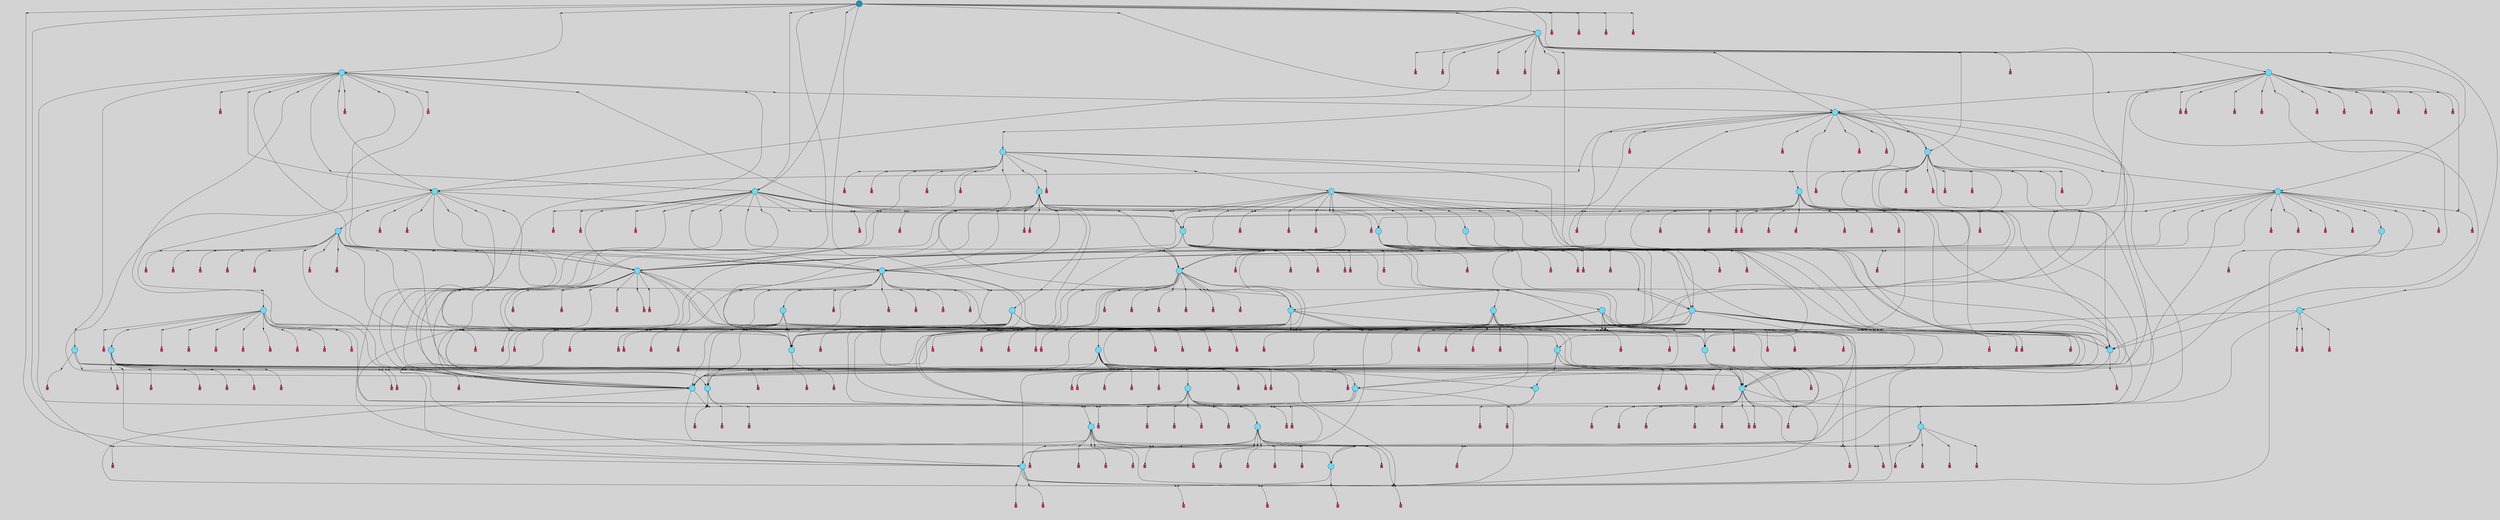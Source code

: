 // File exported with GEGELATI v1.3.1
// On the 2024-04-10 12:22:52
// With the File::TPGGraphDotExporter
digraph{
	graph[pad = "0.212, 0.055" bgcolor = lightgray]
	node[shape=circle style = filled label = ""]
		T0 [fillcolor="#66ddff"]
		T1 [fillcolor="#66ddff"]
		T2 [fillcolor="#66ddff"]
		T3 [fillcolor="#66ddff"]
		T4 [fillcolor="#66ddff"]
		T5 [fillcolor="#66ddff"]
		T6 [fillcolor="#66ddff"]
		T7 [fillcolor="#66ddff"]
		T8 [fillcolor="#66ddff"]
		T225 [fillcolor="#66ddff"]
		T242 [fillcolor="#66ddff"]
		T512 [fillcolor="#66ddff"]
		T1142 [fillcolor="#66ddff"]
		T1155 [fillcolor="#66ddff"]
		T1239 [fillcolor="#66ddff"]
		T1375 [fillcolor="#66ddff"]
		T1377 [fillcolor="#66ddff"]
		T1727 [fillcolor="#66ddff"]
		T1844 [fillcolor="#66ddff"]
		T2308 [fillcolor="#66ddff"]
		T2312 [fillcolor="#66ddff"]
		T2331 [fillcolor="#66ddff"]
		T2335 [fillcolor="#66ddff"]
		T2354 [fillcolor="#66ddff"]
		T2433 [fillcolor="#66ddff"]
		T2578 [fillcolor="#66ddff"]
		T2595 [fillcolor="#66ddff"]
		T2955 [fillcolor="#66ddff"]
		T3377 [fillcolor="#66ddff"]
		T3421 [fillcolor="#66ddff"]
		T3445 [fillcolor="#66ddff"]
		T3634 [fillcolor="#66ddff"]
		T538 [fillcolor="#66ddff"]
		T4629 [fillcolor="#66ddff"]
		T4631 [fillcolor="#66ddff"]
		T4860 [fillcolor="#66ddff"]
		T4941 [fillcolor="#66ddff"]
		T5516 [fillcolor="#66ddff"]
		T5959 [fillcolor="#66ddff"]
		T6018 [fillcolor="#66ddff"]
		T6131 [fillcolor="#66ddff"]
		T6502 [fillcolor="#66ddff"]
		T7096 [fillcolor="#66ddff"]
		T8094 [fillcolor="#66ddff"]
		T8092 [fillcolor="#66ddff"]
		T9404 [fillcolor="#66ddff"]
		T9360 [fillcolor="#1199bb"]
		P271123 [fillcolor="#cccccc" shape=point] //
		I271123 [shape=box style=invis label="2|5&4|2#1|6&#92;n6|3&2|4#1|2&#92;n3|7&4|7#1|0&#92;n2|4&3|7#2|7&#92;n1|0&2|2#1|5&#92;n1|5&4|2#1|1&#92;n2|0&3|3#0|1&#92;n0|4&4|3#2|1&#92;n2|3&0|7#4|3&#92;n6|5&3|1#3|5&#92;n"]
		P271123 -> I271123[style=invis]
		A134185 [fillcolor="#ff3366" shape=box margin=0.03 width=0 height=0 label="0"]
		T0 -> P271123 -> A134185
		P271124 [fillcolor="#cccccc" shape=point] //
		I271124 [shape=box style=invis label="3|5&1|7#1|0&#92;n0|0&2|5#2|6&#92;n"]
		P271124 -> I271124[style=invis]
		A134186 [fillcolor="#ff3366" shape=box margin=0.03 width=0 height=0 label="1"]
		T0 -> P271124 -> A134186
		P271125 [fillcolor="#cccccc" shape=point] //
		I271125 [shape=box style=invis label="2|4&2|3#4|0&#92;n3|4&3|7#3|3&#92;n1|3&3|6#2|3&#92;n3|3&1|0#3|0&#92;n1|5&2|3#4|5&#92;n5|3&3|1#4|7&#92;n0|6&0|0#4|5&#92;n"]
		P271125 -> I271125[style=invis]
		A134187 [fillcolor="#ff3366" shape=box margin=0.03 width=0 height=0 label="1"]
		T1 -> P271125 -> A134187
		P271126 [fillcolor="#cccccc" shape=point] //
		I271126 [shape=box style=invis label="3|4&2|4#1|7&#92;n1|3&1|3#4|7&#92;n"]
		P271126 -> I271126[style=invis]
		A134188 [fillcolor="#ff3366" shape=box margin=0.03 width=0 height=0 label="2"]
		T1 -> P271126 -> A134188
		P271127 [fillcolor="#cccccc" shape=point] //
		I271127 [shape=box style=invis label="2|4&0|1#1|7&#92;n1|0&2|2#1|3&#92;n6|0&2|0#4|1&#92;n1|2&4|0#2|0&#92;n5|7&2|0#1|7&#92;n6|2&2|1#3|0&#92;n4|0&3|6#1|6&#92;n0|0&2|3#0|4&#92;n"]
		P271127 -> I271127[style=invis]
		A134189 [fillcolor="#ff3366" shape=box margin=0.03 width=0 height=0 label="2"]
		T2 -> P271127 -> A134189
		P271128 [fillcolor="#cccccc" shape=point] //
		I271128 [shape=box style=invis label="2|3&2|2#4|6&#92;n6|0&2|3#4|0&#92;n"]
		P271128 -> I271128[style=invis]
		A134190 [fillcolor="#ff3366" shape=box margin=0.03 width=0 height=0 label="3"]
		T2 -> P271128 -> A134190
		P271129 [fillcolor="#cccccc" shape=point] //
		I271129 [shape=box style=invis label="6|7&2|4#2|1&#92;n4|3&1|1#1|5&#92;n5|6&3|3#0|4&#92;n5|7&4|6#4|6&#92;n0|7&0|7#3|5&#92;n"]
		P271129 -> I271129[style=invis]
		A134191 [fillcolor="#ff3366" shape=box margin=0.03 width=0 height=0 label="3"]
		T3 -> P271129 -> A134191
		P271130 [fillcolor="#cccccc" shape=point] //
		I271130 [shape=box style=invis label="3|5&2|5#2|1&#92;n5|6&4|1#0|3&#92;n"]
		P271130 -> I271130[style=invis]
		A134192 [fillcolor="#ff3366" shape=box margin=0.03 width=0 height=0 label="4"]
		T3 -> P271130 -> A134192
		P271131 [fillcolor="#cccccc" shape=point] //
		I271131 [shape=box style=invis label="5|3&2|7#1|4&#92;n1|3&1|3#4|1&#92;n3|6&4|4#4|6&#92;n5|5&3|0#2|4&#92;n3|3&3|0#4|7&#92;n"]
		P271131 -> I271131[style=invis]
		A134193 [fillcolor="#ff3366" shape=box margin=0.03 width=0 height=0 label="4"]
		T4 -> P271131 -> A134193
		P271132 [fillcolor="#cccccc" shape=point] //
		I271132 [shape=box style=invis label="4|7&4|2#0|6&#92;n5|5&4|2#0|4&#92;n3|5&3|2#4|6&#92;n5|6&0|5#4|0&#92;n4|6&4|5#2|3&#92;n"]
		P271132 -> I271132[style=invis]
		A134194 [fillcolor="#ff3366" shape=box margin=0.03 width=0 height=0 label="5"]
		T4 -> P271132 -> A134194
		P271133 [fillcolor="#cccccc" shape=point] //
		I271133 [shape=box style=invis label="5|2&4|4#3|1&#92;n4|3&1|5#1|6&#92;n6|2&1|1#3|7&#92;n4|5&3|1#0|1&#92;n2|5&2|6#3|5&#92;n"]
		P271133 -> I271133[style=invis]
		A134195 [fillcolor="#ff3366" shape=box margin=0.03 width=0 height=0 label="5"]
		T5 -> P271133 -> A134195
		P271134 [fillcolor="#cccccc" shape=point] //
		I271134 [shape=box style=invis label="6|6&4|7#0|1&#92;n1|5&2|5#1|0&#92;n1|1&3|4#1|6&#92;n6|3&1|3#0|6&#92;n"]
		P271134 -> I271134[style=invis]
		A134196 [fillcolor="#ff3366" shape=box margin=0.03 width=0 height=0 label="6"]
		T5 -> P271134 -> A134196
		P271135 [fillcolor="#cccccc" shape=point] //
		I271135 [shape=box style=invis label="3|6&2|6#3|3&#92;n4|0&0|5#2|2&#92;n0|5&2|0#0|6&#92;n4|5&3|0#2|5&#92;n1|4&1|1#0|7&#92;n"]
		P271135 -> I271135[style=invis]
		A134197 [fillcolor="#ff3366" shape=box margin=0.03 width=0 height=0 label="6"]
		T6 -> P271135 -> A134197
		P271136 [fillcolor="#cccccc" shape=point] //
		I271136 [shape=box style=invis label="6|2&2|0#3|7&#92;n2|4&2|3#0|6&#92;n4|7&0|5#1|4&#92;n4|5&3|4#0|5&#92;n3|1&3|7#0|3&#92;n6|2&3|2#0|2&#92;n2|4&0|3#1|3&#92;n1|2&2|2#0|4&#92;n6|3&0|1#0|6&#92;n4|7&2|3#3|7&#92;n"]
		P271136 -> I271136[style=invis]
		A134198 [fillcolor="#ff3366" shape=box margin=0.03 width=0 height=0 label="7"]
		T6 -> P271136 -> A134198
		P271137 [fillcolor="#cccccc" shape=point] //
		I271137 [shape=box style=invis label="6|3&3|1#4|6&#92;n0|5&1|6#3|5&#92;n0|5&0|3#3|4&#92;n2|1&2|2#1|6&#92;n0|0&1|1#2|0&#92;n3|3&1|1#2|7&#92;n"]
		P271137 -> I271137[style=invis]
		A134199 [fillcolor="#ff3366" shape=box margin=0.03 width=0 height=0 label="7"]
		T7 -> P271137 -> A134199
		P271138 [fillcolor="#cccccc" shape=point] //
		I271138 [shape=box style=invis label="5|0&0|4#3|6&#92;n1|4&1|3#2|6&#92;n5|6&2|0#0|4&#92;n1|6&1|2#1|1&#92;n6|3&3|7#3|1&#92;n4|4&3|0#0|1&#92;n5|1&1|6#3|7&#92;n6|4&4|2#3|2&#92;n4|5&1|1#4|6&#92;n"]
		P271138 -> I271138[style=invis]
		A134200 [fillcolor="#ff3366" shape=box margin=0.03 width=0 height=0 label="8"]
		T7 -> P271138 -> A134200
		P271139 [fillcolor="#cccccc" shape=point] //
		I271139 [shape=box style=invis label="3|5&2|1#4|3&#92;n0|4&3|7#0|7&#92;n0|1&4|3#4|2&#92;n3|0&3|5#4|5&#92;n0|1&1|6#3|0&#92;n2|2&0|6#4|5&#92;n1|5&4|3#1|2&#92;n"]
		P271139 -> I271139[style=invis]
		A134201 [fillcolor="#ff3366" shape=box margin=0.03 width=0 height=0 label="8"]
		T8 -> P271139 -> A134201
		P271140 [fillcolor="#cccccc" shape=point] //
		I271140 [shape=box style=invis label="2|7&2|1#4|6&#92;n3|6&2|7#2|1&#92;n2|0&0|0#3|0&#92;n0|6&1|2#4|2&#92;n1|1&1|6#2|1&#92;n5|1&1|5#4|4&#92;n"]
		P271140 -> I271140[style=invis]
		A134202 [fillcolor="#ff3366" shape=box margin=0.03 width=0 height=0 label="0"]
		T8 -> P271140 -> A134202
		T2 -> P271130
		T3 -> P271133
		T5 -> P271125
		T6 -> P271134
		P271141 [fillcolor="#cccccc" shape=point] //
		I271141 [shape=box style=invis label="5|6&2|1#0|3&#92;n"]
		P271141 -> I271141[style=invis]
		A134203 [fillcolor="#ff3366" shape=box margin=0.03 width=0 height=0 label="4"]
		T225 -> P271141 -> A134203
		P271142 [fillcolor="#cccccc" shape=point] //
		I271142 [shape=box style=invis label="6|0&0|0#0|7&#92;n5|3&4|4#0|3&#92;n"]
		P271142 -> I271142[style=invis]
		A134204 [fillcolor="#ff3366" shape=box margin=0.03 width=0 height=0 label="4"]
		T225 -> P271142 -> A134204
		T225 -> P271137
		T225 -> P271123
		T225 -> P271137
		P271143 [fillcolor="#cccccc" shape=point] //
		I271143 [shape=box style=invis label="5|2&4|4#3|1&#92;n4|5&3|1#1|1&#92;n5|2&1|1#3|7&#92;n3|0&2|5#4|1&#92;n2|5&2|6#3|5&#92;n4|3&1|5#1|6&#92;n"]
		P271143 -> I271143[style=invis]
		A134205 [fillcolor="#ff3366" shape=box margin=0.03 width=0 height=0 label="5"]
		T242 -> P271143 -> A134205
		T242 -> P271134
		T242 -> P271137
		T242 -> P271134
		P271144 [fillcolor="#cccccc" shape=point] //
		I271144 [shape=box style=invis label="2|1&2|1#3|4&#92;n6|5&0|3#1|5&#92;n6|7&1|1#0|0&#92;n4|0&3|5#0|5&#92;n6|4&4|0#4|0&#92;n4|3&4|2#2|4&#92;n4|5&4|1#4|0&#92;n"]
		P271144 -> I271144[style=invis]
		A134206 [fillcolor="#ff3366" shape=box margin=0.03 width=0 height=0 label="4"]
		T512 -> P271144 -> A134206
		P271145 [fillcolor="#cccccc" shape=point] //
		I271145 [shape=box style=invis label="6|6&2|0#2|1&#92;n2|5&4|5#0|0&#92;n5|6&0|7#4|5&#92;n1|0&3|2#4|0&#92;n6|0&0|3#2|7&#92;n3|3&4|1#4|1&#92;n"]
		P271145 -> I271145[style=invis]
		A134207 [fillcolor="#ff3366" shape=box margin=0.03 width=0 height=0 label="4"]
		T512 -> P271145 -> A134207
		P271146 [fillcolor="#cccccc" shape=point] //
		I271146 [shape=box style=invis label="1|1&3|4#1|6&#92;n1|5&2|5#1|0&#92;n6|3&1|5#0|6&#92;n"]
		P271146 -> I271146[style=invis]
		A134208 [fillcolor="#ff3366" shape=box margin=0.03 width=0 height=0 label="6"]
		T512 -> P271146 -> A134208
		P271147 [fillcolor="#cccccc" shape=point] //
		I271147 [shape=box style=invis label="1|0&0|6#3|1&#92;n"]
		P271147 -> I271147[style=invis]
		A134209 [fillcolor="#ff3366" shape=box margin=0.03 width=0 height=0 label="5"]
		T512 -> P271147 -> A134209
		T512 -> P271133
		P271148 [fillcolor="#cccccc" shape=point] //
		I271148 [shape=box style=invis label="1|0&0|2#1|1&#92;n"]
		P271148 -> I271148[style=invis]
		A134210 [fillcolor="#ff3366" shape=box margin=0.03 width=0 height=0 label="6"]
		T512 -> P271148 -> A134210
		P271149 [fillcolor="#cccccc" shape=point] //
		I271149 [shape=box style=invis label="5|1&2|2#1|6&#92;n0|3&4|2#1|4&#92;n0|5&0|3#3|4&#92;n0|0&1|1#1|0&#92;n6|3&3|1#4|6&#92;n2|5&1|3#0|2&#92;n3|3&1|1#2|7&#92;n"]
		P271149 -> I271149[style=invis]
		A134211 [fillcolor="#ff3366" shape=box margin=0.03 width=0 height=0 label="7"]
		T1142 -> P271149 -> A134211
		P271150 [fillcolor="#cccccc" shape=point] //
		I271150 [shape=box style=invis label="3|6&4|2#4|6&#92;n0|6&2|1#0|7&#92;n4|0&4|5#3|1&#92;n5|2&1|0#4|2&#92;n3|7&1|4#2|5&#92;n0|2&4|7#3|7&#92;n"]
		P271150 -> I271150[style=invis]
		T1142 -> P271150 -> T512
		P271151 [fillcolor="#cccccc" shape=point] //
		I271151 [shape=box style=invis label="3|4&2|4#1|7&#92;n5|0&3|2#0|7&#92;n"]
		P271151 -> I271151[style=invis]
		A134212 [fillcolor="#ff3366" shape=box margin=0.03 width=0 height=0 label="2"]
		T1142 -> P271151 -> A134212
		P271152 [fillcolor="#cccccc" shape=point] //
		I271152 [shape=box style=invis label="1|2&4|5#4|4&#92;n5|0&4|3#1|6&#92;n6|5&0|1#2|1&#92;n3|1&3|1#4|2&#92;n"]
		P271152 -> I271152[style=invis]
		A134213 [fillcolor="#ff3366" shape=box margin=0.03 width=0 height=0 label="5"]
		T1142 -> P271152 -> A134213
		P271153 [fillcolor="#cccccc" shape=point] //
		I271153 [shape=box style=invis label="3|5&2|1#4|3&#92;n0|1&4|3#4|2&#92;n0|1&1|6#3|0&#92;n3|0&3|5#4|5&#92;n3|2&0|6#4|5&#92;n1|5&4|3#1|2&#92;n"]
		P271153 -> I271153[style=invis]
		T1142 -> P271153 -> T3
		P271154 [fillcolor="#cccccc" shape=point] //
		I271154 [shape=box style=invis label="4|3&2|7#0|4&#92;n5|5&3|0#2|4&#92;n1|3&1|3#4|1&#92;n3|6&4|4#4|6&#92;n2|0&4|1#2|5&#92;n3|3&3|0#4|7&#92;n"]
		P271154 -> I271154[style=invis]
		A134214 [fillcolor="#ff3366" shape=box margin=0.03 width=0 height=0 label="4"]
		T1155 -> P271154 -> A134214
		P271155 [fillcolor="#cccccc" shape=point] //
		I271155 [shape=box style=invis label="2|0&3|3#0|1&#92;n6|3&2|4#1|2&#92;n1|0&2|2#0|5&#92;n1|3&4|5#1|5&#92;n3|3&4|7#1|0&#92;n0|4&4|4#2|1&#92;n4|5&2|3#3|6&#92;n1|1&3|6#0|4&#92;n2|5&4|2#1|6&#92;n"]
		P271155 -> I271155[style=invis]
		A134215 [fillcolor="#ff3366" shape=box margin=0.03 width=0 height=0 label="0"]
		T1155 -> P271155 -> A134215
		P271156 [fillcolor="#cccccc" shape=point] //
		I271156 [shape=box style=invis label="3|1&3|6#4|2&#92;n3|4&0|7#3|0&#92;n3|1&3|1#0|2&#92;n2|0&0|1#1|3&#92;n5|5&3|6#2|3&#92;n5|7&4|4#4|5&#92;n2|1&1|6#2|6&#92;n"]
		P271156 -> I271156[style=invis]
		A134216 [fillcolor="#ff3366" shape=box margin=0.03 width=0 height=0 label="0"]
		T1155 -> P271156 -> A134216
		P271157 [fillcolor="#cccccc" shape=point] //
		I271157 [shape=box style=invis label="6|3&3|1#2|6&#92;n0|0&1|6#3|5&#92;n1|3&0|6#1|3&#92;n2|5&0|0#3|7&#92;n"]
		P271157 -> I271157[style=invis]
		T1155 -> P271157 -> T1
		P271158 [fillcolor="#cccccc" shape=point] //
		I271158 [shape=box style=invis label="1|0&4|6#1|0&#92;n4|5&3|4#0|5&#92;n3|4&2|3#2|6&#92;n2|4&0|3#2|3&#92;n3|1&3|7#3|3&#92;n6|2&2|0#3|7&#92;n4|7&2|3#3|7&#92;n6|3&0|1#0|6&#92;n1|2&2|2#0|4&#92;n3|2&2|2#0|1&#92;n"]
		P271158 -> I271158[style=invis]
		A134217 [fillcolor="#ff3366" shape=box margin=0.03 width=0 height=0 label="7"]
		T1155 -> P271158 -> A134217
		T1155 -> P271137
		P271159 [fillcolor="#cccccc" shape=point] //
		I271159 [shape=box style=invis label="5|5&3|4#3|6&#92;n2|6&2|3#3|1&#92;n3|0&3|5#2|3&#92;n"]
		P271159 -> I271159[style=invis]
		A134218 [fillcolor="#ff3366" shape=box margin=0.03 width=0 height=0 label="2"]
		T1155 -> P271159 -> A134218
		P271160 [fillcolor="#cccccc" shape=point] //
		I271160 [shape=box style=invis label="3|7&4|7#1|0&#92;n6|5&3|1#3|5&#92;n5|4&3|7#0|7&#92;n1|0&2|2#1|5&#92;n0|3&0|3#0|6&#92;n2|0&3|3#0|1&#92;n1|1&3|7#0|4&#92;n2|3&4|1#0|0&#92;n0|4&4|3#1|1&#92;n2|5&4|2#1|6&#92;n"]
		P271160 -> I271160[style=invis]
		A134219 [fillcolor="#ff3366" shape=box margin=0.03 width=0 height=0 label="0"]
		T1155 -> P271160 -> A134219
		P271161 [fillcolor="#cccccc" shape=point] //
		I271161 [shape=box style=invis label="3|5&2|1#2|3&#92;n0|4&3|7#0|7&#92;n0|1&1|6#3|0&#92;n2|2&1|6#4|5&#92;n5|0&3|5#4|5&#92;n6|5&1|0#1|7&#92;n0|1&4|3#4|2&#92;n6|1&3|1#2|6&#92;n"]
		P271161 -> I271161[style=invis]
		A134220 [fillcolor="#ff3366" shape=box margin=0.03 width=0 height=0 label="8"]
		T1155 -> P271161 -> A134220
		P271162 [fillcolor="#cccccc" shape=point] //
		I271162 [shape=box style=invis label="0|0&4|2#0|4&#92;n0|2&0|5#3|2&#92;n5|1&0|3#0|0&#92;n5|4&3|1#4|4&#92;n"]
		P271162 -> I271162[style=invis]
		T1155 -> P271162 -> T225
		P271163 [fillcolor="#cccccc" shape=point] //
		I271163 [shape=box style=invis label="2|6&3|6#1|5&#92;n5|1&3|3#2|0&#92;n6|5&2|5#3|3&#92;n6|0&3|3#1|7&#92;n2|7&0|3#2|6&#92;n2|1&1|5#4|5&#92;n"]
		P271163 -> I271163[style=invis]
		A134221 [fillcolor="#ff3366" shape=box margin=0.03 width=0 height=0 label="4"]
		T1239 -> P271163 -> A134221
		P271164 [fillcolor="#cccccc" shape=point] //
		I271164 [shape=box style=invis label="0|5&3|6#4|5&#92;n1|6&2|6#2|0&#92;n4|5&4|1#0|1&#92;n2|6&1|3#4|1&#92;n5|0&4|4#3|1&#92;n5|6&4|7#2|2&#92;n"]
		P271164 -> I271164[style=invis]
		A134222 [fillcolor="#ff3366" shape=box margin=0.03 width=0 height=0 label="5"]
		T1239 -> P271164 -> A134222
		T1239 -> P271144
		P271165 [fillcolor="#cccccc" shape=point] //
		I271165 [shape=box style=invis label="1|1&4|7#0|3&#92;n5|3&1|2#4|6&#92;n3|1&4|3#3|6&#92;n2|6&1|3#1|4&#92;n6|3&1|4#4|3&#92;n3|7&2|4#3|5&#92;n5|0&3|5#0|7&#92;n"]
		P271165 -> I271165[style=invis]
		A134223 [fillcolor="#ff3366" shape=box margin=0.03 width=0 height=0 label="2"]
		T1239 -> P271165 -> A134223
		T1239 -> P271150
		P271166 [fillcolor="#cccccc" shape=point] //
		I271166 [shape=box style=invis label="3|1&3|1#0|2&#92;n2|0&0|1#1|3&#92;n3|4&0|7#3|0&#92;n5|5&3|6#2|3&#92;n5|7&1|4#4|5&#92;n2|1&1|6#2|3&#92;n"]
		P271166 -> I271166[style=invis]
		A134224 [fillcolor="#ff3366" shape=box margin=0.03 width=0 height=0 label="0"]
		T1239 -> P271166 -> A134224
		P271167 [fillcolor="#cccccc" shape=point] //
		I271167 [shape=box style=invis label="6|3&1|4#4|3&#92;n5|3&1|2#4|6&#92;n3|1&4|3#3|6&#92;n2|6&3|3#1|4&#92;n1|1&4|7#0|3&#92;n5|0&3|5#0|7&#92;n"]
		P271167 -> I271167[style=invis]
		A134225 [fillcolor="#ff3366" shape=box margin=0.03 width=0 height=0 label="2"]
		T1239 -> P271167 -> A134225
		P271168 [fillcolor="#cccccc" shape=point] //
		I271168 [shape=box style=invis label="5|3&3|1#3|1&#92;n4|5&3|1#0|1&#92;n6|3&2|7#0|7&#92;n6|3&4|6#3|3&#92;n2|0&2|5#3|5&#92;n6|2&1|1#3|6&#92;n5|6&2|5#4|2&#92;n"]
		P271168 -> I271168[style=invis]
		A134226 [fillcolor="#ff3366" shape=box margin=0.03 width=0 height=0 label="5"]
		T1239 -> P271168 -> A134226
		P271169 [fillcolor="#cccccc" shape=point] //
		I271169 [shape=box style=invis label="6|3&3|1#4|0&#92;n2|0&3|1#0|4&#92;n0|5&1|6#3|5&#92;n2|1&2|2#1|6&#92;n"]
		P271169 -> I271169[style=invis]
		A134227 [fillcolor="#ff3366" shape=box margin=0.03 width=0 height=0 label="7"]
		T1239 -> P271169 -> A134227
		T1239 -> P271130
		P271170 [fillcolor="#cccccc" shape=point] //
		I271170 [shape=box style=invis label="0|6&3|4#1|2&#92;n3|6&4|4#4|6&#92;n5|3&2|7#0|7&#92;n5|5&3|0#2|4&#92;n5|3&1|0#0|1&#92;n1|3&1|3#4|1&#92;n2|0&4|1#2|5&#92;n"]
		P271170 -> I271170[style=invis]
		A134228 [fillcolor="#ff3366" shape=box margin=0.03 width=0 height=0 label="4"]
		T1375 -> P271170 -> A134228
		P271171 [fillcolor="#cccccc" shape=point] //
		I271171 [shape=box style=invis label="3|7&4|7#1|0&#92;n6|3&2|4#1|2&#92;n6|5&3|1#3|5&#92;n5|4&3|7#0|7&#92;n1|0&2|2#1|5&#92;n0|3&0|3#0|6&#92;n2|5&4|2#1|6&#92;n1|1&3|7#0|4&#92;n0|4&4|3#2|1&#92;n2|0&3|3#0|1&#92;n"]
		P271171 -> I271171[style=invis]
		A134229 [fillcolor="#ff3366" shape=box margin=0.03 width=0 height=0 label="0"]
		T1375 -> P271171 -> A134229
		T1375 -> P271156
		P271172 [fillcolor="#cccccc" shape=point] //
		I271172 [shape=box style=invis label="4|3&0|4#4|1&#92;n0|1&4|3#4|0&#92;n5|0&3|0#4|1&#92;n3|6&4|4#4|6&#92;n0|3&4|0#2|4&#92;n"]
		P271172 -> I271172[style=invis]
		A134230 [fillcolor="#ff3366" shape=box margin=0.03 width=0 height=0 label="4"]
		T1375 -> P271172 -> A134230
		P271173 [fillcolor="#cccccc" shape=point] //
		I271173 [shape=box style=invis label="0|0&1|1#2|0&#92;n0|5&1|6#3|5&#92;n1|0&3|1#0|4&#92;n2|1&2|2#1|6&#92;n3|3&3|1#2|7&#92;n6|3&3|1#4|6&#92;n"]
		P271173 -> I271173[style=invis]
		A134231 [fillcolor="#ff3366" shape=box margin=0.03 width=0 height=0 label="7"]
		T1375 -> P271173 -> A134231
		P271174 [fillcolor="#cccccc" shape=point] //
		I271174 [shape=box style=invis label="2|4&0|3#2|3&#92;n4|5&3|4#0|5&#92;n3|4&2|3#2|6&#92;n1|0&4|6#1|0&#92;n3|1&3|7#3|3&#92;n6|2&2|0#3|7&#92;n4|7&2|3#3|7&#92;n6|3&0|1#0|6&#92;n1|2&2|6#0|4&#92;n3|2&2|2#0|1&#92;n"]
		P271174 -> I271174[style=invis]
		A134232 [fillcolor="#ff3366" shape=box margin=0.03 width=0 height=0 label="7"]
		T1375 -> P271174 -> A134232
		T1375 -> P271137
		P271175 [fillcolor="#cccccc" shape=point] //
		I271175 [shape=box style=invis label="2|0&0|1#1|3&#92;n2|7&1|4#4|5&#92;n3|0&1|3#4|6&#92;n1|2&4|1#1|2&#92;n"]
		P271175 -> I271175[style=invis]
		A134233 [fillcolor="#ff3366" shape=box margin=0.03 width=0 height=0 label="0"]
		T1375 -> P271175 -> A134233
		T1375 -> P271156
		P271176 [fillcolor="#cccccc" shape=point] //
		I271176 [shape=box style=invis label="4|6&4|5#2|3&#92;n2|6&1|4#4|3&#92;n1|0&3|2#3|0&#92;n5|5&4|2#1|4&#92;n5|6&4|5#4|0&#92;n4|7&0|2#0|6&#92;n"]
		P271176 -> I271176[style=invis]
		A134234 [fillcolor="#ff3366" shape=box margin=0.03 width=0 height=0 label="5"]
		T1377 -> P271176 -> A134234
		P271177 [fillcolor="#cccccc" shape=point] //
		I271177 [shape=box style=invis label="3|1&3|1#0|2&#92;n2|0&0|1#1|3&#92;n3|4&0|7#3|0&#92;n5|4&3|6#2|3&#92;n1|0&0|0#2|2&#92;n2|1&1|6#2|3&#92;n5|7&1|4#4|5&#92;n"]
		P271177 -> I271177[style=invis]
		A134235 [fillcolor="#ff3366" shape=box margin=0.03 width=0 height=0 label="0"]
		T1377 -> P271177 -> A134235
		P271178 [fillcolor="#cccccc" shape=point] //
		I271178 [shape=box style=invis label="5|5&3|0#2|5&#92;n5|3&2|7#1|4&#92;n5|0&1|2#4|5&#92;n0|7&3|2#4|2&#92;n4|4&2|4#3|7&#92;n3|6&0|4#4|1&#92;n"]
		P271178 -> I271178[style=invis]
		A134236 [fillcolor="#ff3366" shape=box margin=0.03 width=0 height=0 label="4"]
		T1377 -> P271178 -> A134236
		T1377 -> P271130
		P271179 [fillcolor="#cccccc" shape=point] //
		I271179 [shape=box style=invis label="4|2&3|6#2|6&#92;n0|1&3|2#2|7&#92;n4|0&0|2#1|7&#92;n4|1&1|0#1|5&#92;n0|7&1|4#0|1&#92;n"]
		P271179 -> I271179[style=invis]
		A134237 [fillcolor="#ff3366" shape=box margin=0.03 width=0 height=0 label="4"]
		T1377 -> P271179 -> A134237
		P271180 [fillcolor="#cccccc" shape=point] //
		I271180 [shape=box style=invis label="6|4&2|0#0|1&#92;n6|0&3|4#1|2&#92;n3|6&0|1#2|7&#92;n6|4&1|1#2|7&#92;n0|6&4|5#3|3&#92;n3|5&0|6#3|5&#92;n0|0&0|4#2|0&#92;n"]
		P271180 -> I271180[style=invis]
		T1377 -> P271180 -> T1239
		P271181 [fillcolor="#cccccc" shape=point] //
		I271181 [shape=box style=invis label="5|4&0|4#0|0&#92;n5|0&2|5#1|1&#92;n5|2&1|1#0|6&#92;n5|5&1|4#0|7&#92;n"]
		P271181 -> I271181[style=invis]
		T1377 -> P271181 -> T242
		P271182 [fillcolor="#cccccc" shape=point] //
		I271182 [shape=box style=invis label="0|0&1|1#2|0&#92;n0|5&1|6#3|5&#92;n0|5&0|3#3|4&#92;n2|1&2|2#1|6&#92;n6|3&3|1#4|6&#92;n3|3&1|7#2|7&#92;n"]
		P271182 -> I271182[style=invis]
		T1377 -> P271182 -> T6
		T1727 -> P271178
		T1727 -> P271179
		P271183 [fillcolor="#cccccc" shape=point] //
		I271183 [shape=box style=invis label="0|0&3|4#2|6&#92;n6|0&3|4#1|2&#92;n5|1&3|4#0|3&#92;n6|3&2|7#0|1&#92;n6|0&4|2#4|0&#92;n6|4&1|1#2|7&#92;n0|6&4|5#3|3&#92;n4|2&0|3#3|7&#92;n"]
		P271183 -> I271183[style=invis]
		T1727 -> P271183 -> T1239
		T1727 -> P271182
		P271184 [fillcolor="#cccccc" shape=point] //
		I271184 [shape=box style=invis label="6|0&0|1#3|6&#92;n5|4&1|4#2|5&#92;n2|7&0|7#3|3&#92;n1|4&4|7#2|0&#92;n"]
		P271184 -> I271184[style=invis]
		A134238 [fillcolor="#ff3366" shape=box margin=0.03 width=0 height=0 label="6"]
		T1727 -> P271184 -> A134238
		P271185 [fillcolor="#cccccc" shape=point] //
		I271185 [shape=box style=invis label="3|7&0|5#1|5&#92;n5|2&3|1#2|4&#92;n5|0&2|6#1|3&#92;n"]
		P271185 -> I271185[style=invis]
		A134239 [fillcolor="#ff3366" shape=box margin=0.03 width=0 height=0 label="6"]
		T1844 -> P271185 -> A134239
		P271186 [fillcolor="#cccccc" shape=point] //
		I271186 [shape=box style=invis label="2|0&3|6#2|5&#92;n0|7&0|7#0|6&#92;n0|5&0|1#1|1&#92;n5|3&0|7#4|5&#92;n5|6&3|3#1|1&#92;n4|3&0|1#3|6&#92;n0|5&0|2#4|2&#92;n"]
		P271186 -> I271186[style=invis]
		A134240 [fillcolor="#ff3366" shape=box margin=0.03 width=0 height=0 label="7"]
		T1844 -> P271186 -> A134240
		T1844 -> P271156
		P271187 [fillcolor="#cccccc" shape=point] //
		I271187 [shape=box style=invis label="0|6&1|3#4|1&#92;n5|6&4|7#3|2&#92;n4|5&4|1#0|1&#92;n5|0&4|4#4|1&#92;n0|2&4|4#1|2&#92;n"]
		P271187 -> I271187[style=invis]
		T1844 -> P271187 -> T1155
		P271188 [fillcolor="#cccccc" shape=point] //
		I271188 [shape=box style=invis label="5|6&3|4#4|0&#92;n6|4&0|4#0|5&#92;n6|0&3|2#2|6&#92;n5|4&4|3#1|6&#92;n6|6&2|5#3|5&#92;n0|1&1|6#4|0&#92;n"]
		P271188 -> I271188[style=invis]
		A134241 [fillcolor="#ff3366" shape=box margin=0.03 width=0 height=0 label="5"]
		T1844 -> P271188 -> A134241
		P271189 [fillcolor="#cccccc" shape=point] //
		I271189 [shape=box style=invis label="2|5&4|2#1|6&#92;n6|3&2|4#1|2&#92;n1|7&4|7#1|0&#92;n2|4&3|7#2|7&#92;n1|0&2|2#1|5&#92;n6|5&3|1#3|5&#92;n2|0&3|3#0|1&#92;n0|4&4|3#2|1&#92;n1|5&4|2#1|1&#92;n"]
		P271189 -> I271189[style=invis]
		A134242 [fillcolor="#ff3366" shape=box margin=0.03 width=0 height=0 label="0"]
		T1844 -> P271189 -> A134242
		P271190 [fillcolor="#cccccc" shape=point] //
		I271190 [shape=box style=invis label="3|1&2|2#1|6&#92;n0|3&4|2#1|4&#92;n0|0&1|1#1|0&#92;n0|5&0|3#3|4&#92;n6|3&3|1#4|6&#92;n4|2&1|6#4|7&#92;n"]
		P271190 -> I271190[style=invis]
		A134243 [fillcolor="#ff3366" shape=box margin=0.03 width=0 height=0 label="7"]
		T1844 -> P271190 -> A134243
		P271191 [fillcolor="#cccccc" shape=point] //
		I271191 [shape=box style=invis label="1|0&3|2#3|4&#92;n6|5&3|3#1|4&#92;n5|1&4|7#4|5&#92;n6|2&3|1#0|7&#92;n1|1&2|2#3|4&#92;n4|6&4|0#2|0&#92;n6|1&3|0#1|5&#92;n"]
		P271191 -> I271191[style=invis]
		A134244 [fillcolor="#ff3366" shape=box margin=0.03 width=0 height=0 label="5"]
		T1844 -> P271191 -> A134244
		P271192 [fillcolor="#cccccc" shape=point] //
		I271192 [shape=box style=invis label="0|7&4|2#3|2&#92;n6|0&1|3#1|2&#92;n"]
		P271192 -> I271192[style=invis]
		T1844 -> P271192 -> T1375
		P271193 [fillcolor="#cccccc" shape=point] //
		I271193 [shape=box style=invis label="3|1&3|1#0|2&#92;n3|4&0|7#3|0&#92;n2|0&0|1#1|3&#92;n5|3&3|6#2|3&#92;n2|1&1|6#2|3&#92;n"]
		P271193 -> I271193[style=invis]
		A134245 [fillcolor="#ff3366" shape=box margin=0.03 width=0 height=0 label="0"]
		T2308 -> P271193 -> A134245
		P271194 [fillcolor="#cccccc" shape=point] //
		I271194 [shape=box style=invis label="4|3&4|4#1|6&#92;n4|6&0|2#3|0&#92;n4|7&1|3#1|7&#92;n5|5&4|2#1|7&#92;n2|0&2|7#1|6&#92;n4|3&3|4#4|7&#92;n"]
		P271194 -> I271194[style=invis]
		A134246 [fillcolor="#ff3366" shape=box margin=0.03 width=0 height=0 label="4"]
		T2308 -> P271194 -> A134246
		P271195 [fillcolor="#cccccc" shape=point] //
		I271195 [shape=box style=invis label="5|4&1|6#4|3&#92;n2|3&1|6#1|7&#92;n3|2&0|7#4|7&#92;n0|1&1|5#2|3&#92;n4|3&3|2#1|5&#92;n5|0&1|3#2|1&#92;n5|6&2|0#4|4&#92;n6|7&2|0#1|0&#92;n"]
		P271195 -> I271195[style=invis]
		T2308 -> P271195 -> T5
		P271196 [fillcolor="#cccccc" shape=point] //
		I271196 [shape=box style=invis label="2|1&3|0#4|0&#92;n6|4&3|5#4|0&#92;n6|0&0|4#4|2&#92;n"]
		P271196 -> I271196[style=invis]
		A134247 [fillcolor="#ff3366" shape=box margin=0.03 width=0 height=0 label="5"]
		T2308 -> P271196 -> A134247
		P271197 [fillcolor="#cccccc" shape=point] //
		I271197 [shape=box style=invis label="6|7&1|1#2|1&#92;n6|0&1|0#2|1&#92;n2|3&4|2#0|4&#92;n"]
		P271197 -> I271197[style=invis]
		A134248 [fillcolor="#ff3366" shape=box margin=0.03 width=0 height=0 label="4"]
		T2308 -> P271197 -> A134248
		P271198 [fillcolor="#cccccc" shape=point] //
		I271198 [shape=box style=invis label="5|0&3|4#3|6&#92;n2|3&3|3#4|2&#92;n4|5&4|7#0|1&#92;n5|3&1|4#0|1&#92;n1|6&1|3#4|1&#92;n3|6&4|4#4|6&#92;n5|3&2|7#0|2&#92;n1|4&0|4#4|1&#92;n"]
		P271198 -> I271198[style=invis]
		A134249 [fillcolor="#ff3366" shape=box margin=0.03 width=0 height=0 label="4"]
		T2308 -> P271198 -> A134249
		P271199 [fillcolor="#cccccc" shape=point] //
		I271199 [shape=box style=invis label="3|1&3|6#4|2&#92;n2|1&1|6#2|6&#92;n3|1&3|1#0|2&#92;n6|0&1|1#0|3&#92;n2|0&0|1#2|3&#92;n5|5&3|6#2|3&#92;n5|7&4|4#4|5&#92;n3|4&0|7#3|0&#92;n"]
		P271199 -> I271199[style=invis]
		A134250 [fillcolor="#ff3366" shape=box margin=0.03 width=0 height=0 label="0"]
		T2308 -> P271199 -> A134250
		P271200 [fillcolor="#cccccc" shape=point] //
		I271200 [shape=box style=invis label="0|2&0|5#3|2&#92;n0|0&4|2#0|4&#92;n1|6&3|5#1|1&#92;n5|1&0|3#0|0&#92;n"]
		P271200 -> I271200[style=invis]
		T2308 -> P271200 -> T225
		P271201 [fillcolor="#cccccc" shape=point] //
		I271201 [shape=box style=invis label="2|0&3|6#2|5&#92;n6|3&0|7#4|5&#92;n0|5&0|1#1|1&#92;n0|7&0|7#0|6&#92;n5|6&3|3#1|1&#92;n4|3&0|1#3|6&#92;n0|5&0|2#4|2&#92;n"]
		P271201 -> I271201[style=invis]
		A134251 [fillcolor="#ff3366" shape=box margin=0.03 width=0 height=0 label="7"]
		T2308 -> P271201 -> A134251
		P271202 [fillcolor="#cccccc" shape=point] //
		I271202 [shape=box style=invis label="2|7&4|4#0|3&#92;n1|2&3|4#4|6&#92;n2|4&0|5#4|5&#92;n4|3&1|5#1|6&#92;n6|2&1|1#3|7&#92;n3|2&3|3#4|5&#92;n0|0&3|2#0|0&#92;n"]
		P271202 -> I271202[style=invis]
		A134252 [fillcolor="#ff3366" shape=box margin=0.03 width=0 height=0 label="5"]
		T2308 -> P271202 -> A134252
		T2308 -> P271178
		P271203 [fillcolor="#cccccc" shape=point] //
		I271203 [shape=box style=invis label="4|0&2|4#2|5&#92;n"]
		P271203 -> I271203[style=invis]
		A134253 [fillcolor="#ff3366" shape=box margin=0.03 width=0 height=0 label="4"]
		T2308 -> P271203 -> A134253
		P271204 [fillcolor="#cccccc" shape=point] //
		I271204 [shape=box style=invis label="5|4&3|1#4|4&#92;n0|2&0|5#3|2&#92;n5|0&1|2#0|4&#92;n"]
		P271204 -> I271204[style=invis]
		T2312 -> P271204 -> T225
		P271205 [fillcolor="#cccccc" shape=point] //
		I271205 [shape=box style=invis label="5|3&3|1#3|1&#92;n4|5&3|1#0|1&#92;n5|6&2|5#4|0&#92;n6|2&1|1#3|7&#92;n2|0&2|5#3|5&#92;n"]
		P271205 -> I271205[style=invis]
		A134254 [fillcolor="#ff3366" shape=box margin=0.03 width=0 height=0 label="5"]
		T2312 -> P271205 -> A134254
		P271206 [fillcolor="#cccccc" shape=point] //
		I271206 [shape=box style=invis label="2|7&3|2#4|1&#92;n6|4&0|5#1|2&#92;n1|5&3|3#4|3&#92;n0|3&0|4#1|2&#92;n0|0&0|2#1|7&#92;n0|2&2|7#0|5&#92;n0|7&1|4#0|4&#92;n"]
		P271206 -> I271206[style=invis]
		A134255 [fillcolor="#ff3366" shape=box margin=0.03 width=0 height=0 label="4"]
		T2312 -> P271206 -> A134255
		P271207 [fillcolor="#cccccc" shape=point] //
		I271207 [shape=box style=invis label="3|1&3|1#0|2&#92;n5|5&2|7#1|7&#92;n5|7&3|4#4|5&#92;n3|4&0|7#3|0&#92;n2|0&0|1#1|3&#92;n5|7&3|4#2|4&#92;n2|1&1|7#2|3&#92;n"]
		P271207 -> I271207[style=invis]
		A134256 [fillcolor="#ff3366" shape=box margin=0.03 width=0 height=0 label="0"]
		T2312 -> P271207 -> A134256
		P271208 [fillcolor="#cccccc" shape=point] //
		I271208 [shape=box style=invis label="6|4&1|7#2|6&#92;n6|6&0|2#2|7&#92;n4|5&1|1#4|6&#92;n1|6&2|1#1|1&#92;n6|5&4|2#3|2&#92;n5|1&1|6#3|7&#92;n6|3&3|7#1|1&#92;n5|6&2|0#0|4&#92;n1|7&2|5#3|5&#92;n"]
		P271208 -> I271208[style=invis]
		A134257 [fillcolor="#ff3366" shape=box margin=0.03 width=0 height=0 label="8"]
		T2312 -> P271208 -> A134257
		P271209 [fillcolor="#cccccc" shape=point] //
		I271209 [shape=box style=invis label="0|2&0|1#1|0&#92;n5|3&2|7#1|4&#92;n1|3&1|3#4|1&#92;n2|3&3|0#4|7&#92;n5|5&3|0#2|4&#92;n3|6&4|4#4|6&#92;n2|3&3|3#4|3&#92;n"]
		P271209 -> I271209[style=invis]
		T2312 -> P271209 -> T4
		P271210 [fillcolor="#cccccc" shape=point] //
		I271210 [shape=box style=invis label="0|2&3|5#0|0&#92;n2|6&2|2#1|6&#92;n6|3&3|1#4|6&#92;n4|0&1|1#2|0&#92;n5|4&1|1#0|5&#92;n2|4&3|3#0|6&#92;n3|2&3|5#0|3&#92;n"]
		P271210 -> I271210[style=invis]
		A134258 [fillcolor="#ff3366" shape=box margin=0.03 width=0 height=0 label="7"]
		T2312 -> P271210 -> A134258
		P271211 [fillcolor="#cccccc" shape=point] //
		I271211 [shape=box style=invis label="0|0&1|1#2|0&#92;n6|3&3|1#4|6&#92;n2|1&2|2#1|6&#92;n3|3&3|1#2|7&#92;n0|5&1|6#3|5&#92;n2|1&2|7#0|3&#92;n"]
		P271211 -> I271211[style=invis]
		A134259 [fillcolor="#ff3366" shape=box margin=0.03 width=0 height=0 label="7"]
		T2312 -> P271211 -> A134259
		T2312 -> P271137
		P271212 [fillcolor="#cccccc" shape=point] //
		I271212 [shape=box style=invis label="0|6&4|1#1|2&#92;n6|6&1|4#4|4&#92;n"]
		P271212 -> I271212[style=invis]
		A134260 [fillcolor="#ff3366" shape=box margin=0.03 width=0 height=0 label="7"]
		T2312 -> P271212 -> A134260
		P271213 [fillcolor="#cccccc" shape=point] //
		I271213 [shape=box style=invis label="5|1&0|3#0|0&#92;n0|0&4|2#0|4&#92;n2|5&4|0#3|3&#92;n5|4&3|2#4|4&#92;n"]
		P271213 -> I271213[style=invis]
		T2312 -> P271213 -> T1844
		P271214 [fillcolor="#cccccc" shape=point] //
		I271214 [shape=box style=invis label="2|1&1|6#2|6&#92;n3|4&0|7#3|0&#92;n3|1&3|6#4|2&#92;n2|0&0|1#1|3&#92;n5|7&3|4#4|5&#92;n3|4&3|1#0|2&#92;n"]
		P271214 -> I271214[style=invis]
		A134261 [fillcolor="#ff3366" shape=box margin=0.03 width=0 height=0 label="0"]
		T2312 -> P271214 -> A134261
		P271215 [fillcolor="#cccccc" shape=point] //
		I271215 [shape=box style=invis label="6|7&2|0#4|0&#92;n2|3&1|6#1|7&#92;n3|2&0|7#4|7&#92;n0|1&1|5#2|3&#92;n4|3&3|2#1|5&#92;n5|0&1|3#2|1&#92;n5|6&2|0#4|4&#92;n5|4&1|6#4|3&#92;n"]
		P271215 -> I271215[style=invis]
		T2312 -> P271215 -> T5
		P271216 [fillcolor="#cccccc" shape=point] //
		I271216 [shape=box style=invis label="0|0&1|1#2|0&#92;n0|5&1|6#3|5&#92;n0|3&0|3#3|4&#92;n2|1&2|2#1|6&#92;n6|3&3|1#4|6&#92;n"]
		P271216 -> I271216[style=invis]
		A134262 [fillcolor="#ff3366" shape=box margin=0.03 width=0 height=0 label="7"]
		T2312 -> P271216 -> A134262
		P271217 [fillcolor="#cccccc" shape=point] //
		I271217 [shape=box style=invis label="5|1&3|4#2|1&#92;n6|0&1|0#2|5&#92;n4|4&3|3#0|2&#92;n4|5&2|3#4|7&#92;n"]
		P271217 -> I271217[style=invis]
		A134263 [fillcolor="#ff3366" shape=box margin=0.03 width=0 height=0 label="4"]
		T2331 -> P271217 -> A134263
		P271218 [fillcolor="#cccccc" shape=point] //
		I271218 [shape=box style=invis label="3|1&3|1#0|6&#92;n4|7&3|0#4|3&#92;n2|3&1|7#2|7&#92;n3|4&0|7#3|0&#92;n2|0&0|1#1|3&#92;n5|5&3|6#2|3&#92;n2|1&1|6#2|3&#92;n"]
		P271218 -> I271218[style=invis]
		A134264 [fillcolor="#ff3366" shape=box margin=0.03 width=0 height=0 label="0"]
		T2331 -> P271218 -> A134264
		P271219 [fillcolor="#cccccc" shape=point] //
		I271219 [shape=box style=invis label="1|2&1|0#4|4&#92;n0|2&0|0#3|2&#92;n0|0&4|2#0|4&#92;n5|0&2|1#4|4&#92;n2|2&3|0#3|5&#92;n"]
		P271219 -> I271219[style=invis]
		T2331 -> P271219 -> T5
		P271220 [fillcolor="#cccccc" shape=point] //
		I271220 [shape=box style=invis label="6|5&1|5#1|5&#92;n1|4&3|2#3|5&#92;n2|5&4|5#3|1&#92;n2|4&3|4#1|5&#92;n2|5&4|4#2|2&#92;n2|0&2|7#3|6&#92;n6|0&2|5#3|0&#92;n2|0&4|6#3|5&#92;n1|2&1|6#3|5&#92;n"]
		P271220 -> I271220[style=invis]
		A134265 [fillcolor="#ff3366" shape=box margin=0.03 width=0 height=0 label="5"]
		T2331 -> P271220 -> A134265
		P271221 [fillcolor="#cccccc" shape=point] //
		I271221 [shape=box style=invis label="0|5&1|6#3|5&#92;n6|3&1|2#1|4&#92;n3|3&1|1#2|7&#92;n1|1&2|2#1|6&#92;n0|4&1|1#1|0&#92;n6|6&1|0#1|1&#92;n5|0&2|3#3|0&#92;n"]
		P271221 -> I271221[style=invis]
		A134266 [fillcolor="#ff3366" shape=box margin=0.03 width=0 height=0 label="7"]
		T2331 -> P271221 -> A134266
		P271222 [fillcolor="#cccccc" shape=point] //
		I271222 [shape=box style=invis label="4|0&0|5#0|7&#92;n6|7&0|7#3|0&#92;n6|0&1|0#1|2&#92;n"]
		P271222 -> I271222[style=invis]
		T2331 -> P271222 -> T1377
		T2331 -> P271186
		P271223 [fillcolor="#cccccc" shape=point] //
		I271223 [shape=box style=invis label="0|0&3|0#3|7&#92;n0|7&0|6#3|7&#92;n2|2&3|2#1|5&#92;n3|6&0|5#2|5&#92;n4|7&1|4#2|0&#92;n5|4&1|3#2|2&#92;n3|7&3|7#0|5&#92;n5|6&4|1#4|1&#92;n"]
		P271223 -> I271223[style=invis]
		T2331 -> P271223 -> T3
		P271224 [fillcolor="#cccccc" shape=point] //
		I271224 [shape=box style=invis label="2|4&3|1#3|3&#92;n1|0&3|2#4|0&#92;n4|6&1|7#0|1&#92;n3|3&4|1#4|1&#92;n2|5&4|0#0|0&#92;n"]
		P271224 -> I271224[style=invis]
		A134267 [fillcolor="#ff3366" shape=box margin=0.03 width=0 height=0 label="4"]
		T2331 -> P271224 -> A134267
		T2331 -> P271137
		T2331 -> P271153
		P271225 [fillcolor="#cccccc" shape=point] //
		I271225 [shape=box style=invis label="6|4&3|5#0|0&#92;n0|2&3|6#4|4&#92;n"]
		P271225 -> I271225[style=invis]
		A134268 [fillcolor="#ff3366" shape=box margin=0.03 width=0 height=0 label="5"]
		T2331 -> P271225 -> A134268
		P271226 [fillcolor="#cccccc" shape=point] //
		I271226 [shape=box style=invis label="1|0&2|2#4|1&#92;n5|2&4|1#2|4&#92;n1|6&2|3#2|1&#92;n"]
		P271226 -> I271226[style=invis]
		A134269 [fillcolor="#ff3366" shape=box margin=0.03 width=0 height=0 label="6"]
		T2331 -> P271226 -> A134269
		P271227 [fillcolor="#cccccc" shape=point] //
		I271227 [shape=box style=invis label="6|0&2|3#0|7&#92;n0|0&1|0#0|3&#92;n"]
		P271227 -> I271227[style=invis]
		A134270 [fillcolor="#ff3366" shape=box margin=0.03 width=0 height=0 label="5"]
		T2331 -> P271227 -> A134270
		P271228 [fillcolor="#cccccc" shape=point] //
		I271228 [shape=box style=invis label="3|0&1|6#3|5&#92;n0|0&1|7#4|1&#92;n2|1&3|2#1|6&#92;n0|5&3|3#3|4&#92;n1|1&0|2#2|6&#92;n0|0&1|1#3|0&#92;n6|3&3|1#4|6&#92;n"]
		P271228 -> I271228[style=invis]
		T2335 -> P271228 -> T6
		P271229 [fillcolor="#cccccc" shape=point] //
		I271229 [shape=box style=invis label="5|1&3|4#2|1&#92;n6|0&1|0#2|5&#92;n4|5&2|3#4|7&#92;n"]
		P271229 -> I271229[style=invis]
		A134271 [fillcolor="#ff3366" shape=box margin=0.03 width=0 height=0 label="4"]
		T2335 -> P271229 -> A134271
		T2335 -> P271218
		P271230 [fillcolor="#cccccc" shape=point] //
		I271230 [shape=box style=invis label="0|0&4|2#0|4&#92;n0|2&0|0#3|2&#92;n5|4&2|1#4|4&#92;n2|2&3|0#3|5&#92;n"]
		P271230 -> I271230[style=invis]
		T2335 -> P271230 -> T225
		P271231 [fillcolor="#cccccc" shape=point] //
		I271231 [shape=box style=invis label="2|4&0|7#3|0&#92;n5|0&1|1#1|4&#92;n5|1&1|0#3|7&#92;n1|7&0|1#1|6&#92;n5|3&4|6#1|0&#92;n2|1&2|1#4|6&#92;n5|6&1|2#4|2&#92;n3|5&1|0#3|2&#92;n"]
		P271231 -> I271231[style=invis]
		T2335 -> P271231 -> T8
		P271232 [fillcolor="#cccccc" shape=point] //
		I271232 [shape=box style=invis label="5|1&4|4#4|5&#92;n3|1&3|1#0|2&#92;n3|1&3|6#4|2&#92;n2|6&2|7#1|6&#92;n1|4&2|0#1|4&#92;n2|0&0|1#3|3&#92;n6|4&0|7#3|3&#92;n"]
		P271232 -> I271232[style=invis]
		A134272 [fillcolor="#ff3366" shape=box margin=0.03 width=0 height=0 label="0"]
		T2335 -> P271232 -> A134272
		T2335 -> P271220
		P271233 [fillcolor="#cccccc" shape=point] //
		I271233 [shape=box style=invis label="0|5&1|6#3|5&#92;n0|0&1|1#1|0&#92;n1|1&2|2#1|6&#92;n4|7&1|7#2|5&#92;n6|3&1|2#1|4&#92;n3|3&1|1#2|7&#92;n"]
		P271233 -> I271233[style=invis]
		A134273 [fillcolor="#ff3366" shape=box margin=0.03 width=0 height=0 label="7"]
		T2335 -> P271233 -> A134273
		P271234 [fillcolor="#cccccc" shape=point] //
		I271234 [shape=box style=invis label="3|5&2|5#4|3&#92;n3|5&0|7#0|0&#92;n1|5&4|3#1|2&#92;n0|1&4|3#4|2&#92;n3|0&3|5#4|5&#92;n0|1&1|6#3|0&#92;n2|2&0|6#4|5&#92;n0|4&3|7#0|7&#92;n"]
		P271234 -> I271234[style=invis]
		A134274 [fillcolor="#ff3366" shape=box margin=0.03 width=0 height=0 label="8"]
		T2335 -> P271234 -> A134274
		T2335 -> P271222
		P271235 [fillcolor="#cccccc" shape=point] //
		I271235 [shape=box style=invis label="2|0&3|6#2|5&#92;n0|7&0|7#0|6&#92;n0|5&1|1#1|1&#92;n5|3&0|7#4|5&#92;n0|5&0|2#4|2&#92;n4|3&0|1#3|6&#92;n5|6&3|3#1|1&#92;n"]
		P271235 -> I271235[style=invis]
		A134275 [fillcolor="#ff3366" shape=box margin=0.03 width=0 height=0 label="7"]
		T2335 -> P271235 -> A134275
		P271236 [fillcolor="#cccccc" shape=point] //
		I271236 [shape=box style=invis label="6|4&4|7#3|6&#92;n3|5&4|3#3|0&#92;n0|0&1|1#4|0&#92;n0|5&1|6#3|5&#92;n2|0&2|2#1|6&#92;n6|4&3|3#4|2&#92;n6|3&3|1#2|7&#92;n"]
		P271236 -> I271236[style=invis]
		A134276 [fillcolor="#ff3366" shape=box margin=0.03 width=0 height=0 label="7"]
		T2335 -> P271236 -> A134276
		P271237 [fillcolor="#cccccc" shape=point] //
		I271237 [shape=box style=invis label="0|0&3|2#0|7&#92;n"]
		P271237 -> I271237[style=invis]
		A134277 [fillcolor="#ff3366" shape=box margin=0.03 width=0 height=0 label="2"]
		T2335 -> P271237 -> A134277
		T2354 -> P271193
		P271238 [fillcolor="#cccccc" shape=point] //
		I271238 [shape=box style=invis label="4|1&0|2#3|0&#92;n2|0&2|7#1|6&#92;n4|3&4|5#3|5&#92;n4|3&2|4#4|7&#92;n"]
		P271238 -> I271238[style=invis]
		T2354 -> P271238 -> T0
		T2354 -> P271215
		T2354 -> P271196
		T2354 -> P271197
		P271239 [fillcolor="#cccccc" shape=point] //
		I271239 [shape=box style=invis label="4|1&1|6#2|6&#92;n3|1&3|6#4|2&#92;n3|1&3|1#0|2&#92;n2|0&0|1#2|3&#92;n5|5&3|6#2|3&#92;n5|7&4|4#4|5&#92;n3|4&0|7#3|0&#92;n"]
		P271239 -> I271239[style=invis]
		A134278 [fillcolor="#ff3366" shape=box margin=0.03 width=0 height=0 label="0"]
		T2354 -> P271239 -> A134278
		P271240 [fillcolor="#cccccc" shape=point] //
		I271240 [shape=box style=invis label="3|3&1|2#3|5&#92;n3|1&0|4#3|2&#92;n1|0&0|3#0|1&#92;n"]
		P271240 -> I271240[style=invis]
		T2354 -> P271240 -> T225
		P271241 [fillcolor="#cccccc" shape=point] //
		I271241 [shape=box style=invis label="3|1&3|1#0|2&#92;n0|4&0|7#3|0&#92;n5|7&3|4#2|4&#92;n2|0&0|1#1|3&#92;n5|5&2|7#1|7&#92;n2|1&1|7#0|3&#92;n"]
		P271241 -> I271241[style=invis]
		A134279 [fillcolor="#ff3366" shape=box margin=0.03 width=0 height=0 label="0"]
		T2354 -> P271241 -> A134279
		P271242 [fillcolor="#cccccc" shape=point] //
		I271242 [shape=box style=invis label="1|6&0|2#0|0&#92;n2|0&3|1#4|1&#92;n4|2&2|4#4|0&#92;n"]
		P271242 -> I271242[style=invis]
		A134280 [fillcolor="#ff3366" shape=box margin=0.03 width=0 height=0 label="6"]
		T2354 -> P271242 -> A134280
		P271243 [fillcolor="#cccccc" shape=point] //
		I271243 [shape=box style=invis label="2|0&3|6#2|5&#92;n0|7&0|7#0|6&#92;n0|5&0|1#1|1&#92;n0|5&0|2#4|2&#92;n4|3&0|1#3|6&#92;n6|2&4|0#1|4&#92;n5|6&3|3#1|1&#92;n"]
		P271243 -> I271243[style=invis]
		A134281 [fillcolor="#ff3366" shape=box margin=0.03 width=0 height=0 label="7"]
		T2354 -> P271243 -> A134281
		P271244 [fillcolor="#cccccc" shape=point] //
		I271244 [shape=box style=invis label="0|6&4|5#3|3&#92;n3|6&0|1#2|7&#92;n6|4&1|1#4|7&#92;n1|5&2|0#4|5&#92;n1|0&3|0#0|6&#92;n3|0&0|6#3|5&#92;n6|4&2|0#0|1&#92;n0|0&0|4#2|0&#92;n"]
		P271244 -> I271244[style=invis]
		T2354 -> P271244 -> T1239
		P271245 [fillcolor="#cccccc" shape=point] //
		I271245 [shape=box style=invis label="4|2&1|7#0|5&#92;n3|1&3|6#4|2&#92;n5|7&4|4#4|5&#92;n3|4&0|7#3|0&#92;n2|0&0|1#1|3&#92;n4|4&4|5#3|6&#92;n3|1&0|1#0|5&#92;n2|1&3|6#2|6&#92;n"]
		P271245 -> I271245[style=invis]
		A134282 [fillcolor="#ff3366" shape=box margin=0.03 width=0 height=0 label="0"]
		T2354 -> P271245 -> A134282
		P271246 [fillcolor="#cccccc" shape=point] //
		I271246 [shape=box style=invis label="3|7&2|1#3|1&#92;n6|3&1|4#4|3&#92;n5|3&1|6#4|6&#92;n2|6&3|3#1|4&#92;n3|1&4|3#3|6&#92;n5|0&3|5#0|7&#92;n"]
		P271246 -> I271246[style=invis]
		T2354 -> P271246 -> T0
		P271247 [fillcolor="#cccccc" shape=point] //
		I271247 [shape=box style=invis label="2|5&0|6#2|1&#92;n5|0&4|1#3|7&#92;n4|5&4|0#3|1&#92;n"]
		P271247 -> I271247[style=invis]
		A134283 [fillcolor="#ff3366" shape=box margin=0.03 width=0 height=0 label="7"]
		T2354 -> P271247 -> A134283
		P271248 [fillcolor="#cccccc" shape=point] //
		I271248 [shape=box style=invis label="3|6&2|0#2|1&#92;n3|3&4|1#4|7&#92;n6|0&0|3#2|7&#92;n1|0&3|2#4|0&#92;n2|5&4|5#0|0&#92;n"]
		P271248 -> I271248[style=invis]
		T2354 -> P271248 -> T2312
		T2433 -> P271228
		T2433 -> P271229
		T2433 -> P271218
		T2433 -> P271230
		P271249 [fillcolor="#cccccc" shape=point] //
		I271249 [shape=box style=invis label="3|1&3|7#4|2&#92;n3|4&0|7#3|0&#92;n3|1&3|1#0|2&#92;n5|0&2|7#0|0&#92;n2|0&0|1#1|3&#92;n0|4&1|0#1|5&#92;n0|7&2|5#2|0&#92;n4|2&2|7#2|4&#92;n5|7&4|4#4|5&#92;n6|1&1|6#2|6&#92;n"]
		P271249 -> I271249[style=invis]
		A134284 [fillcolor="#ff3366" shape=box margin=0.03 width=0 height=0 label="0"]
		T2433 -> P271249 -> A134284
		T2433 -> P271231
		P271250 [fillcolor="#cccccc" shape=point] //
		I271250 [shape=box style=invis label="0|4&0|7#3|0&#92;n3|1&3|6#4|2&#92;n3|1&3|1#0|2&#92;n2|0&0|1#1|3&#92;n2|6&2|7#1|6&#92;n5|7&4|4#4|5&#92;n2|1&1|6#2|6&#92;n"]
		P271250 -> I271250[style=invis]
		A134285 [fillcolor="#ff3366" shape=box margin=0.03 width=0 height=0 label="0"]
		T2433 -> P271250 -> A134285
		P271251 [fillcolor="#cccccc" shape=point] //
		I271251 [shape=box style=invis label="6|5&1|5#1|5&#92;n1|4&3|1#3|5&#92;n6|0&2|5#3|0&#92;n2|4&3|4#1|5&#92;n2|5&4|4#2|2&#92;n2|0&2|7#3|6&#92;n2|5&4|5#3|1&#92;n2|0&4|6#3|5&#92;n"]
		P271251 -> I271251[style=invis]
		T2433 -> P271251 -> T8
		T2433 -> P271233
		T2433 -> P271234
		T2433 -> P271186
		P271252 [fillcolor="#cccccc" shape=point] //
		I271252 [shape=box style=invis label="0|0&3|0#3|7&#92;n0|7&0|6#3|7&#92;n3|6&0|5#2|5&#92;n2|2&3|2#1|5&#92;n4|7&1|4#2|0&#92;n6|4&1|3#2|2&#92;n3|7&3|7#0|5&#92;n5|6&4|1#4|1&#92;n"]
		P271252 -> I271252[style=invis]
		T2433 -> P271252 -> T3
		P271253 [fillcolor="#cccccc" shape=point] //
		I271253 [shape=box style=invis label="3|6&2|0#2|1&#92;n2|5&4|5#0|0&#92;n6|0&0|3#2|7&#92;n1|0&3|2#4|0&#92;n3|3&4|1#4|1&#92;n"]
		P271253 -> I271253[style=invis]
		A134286 [fillcolor="#ff3366" shape=box margin=0.03 width=0 height=0 label="4"]
		T2433 -> P271253 -> A134286
		T2433 -> P271192
		P271254 [fillcolor="#cccccc" shape=point] //
		I271254 [shape=box style=invis label="6|4&1|1#2|7&#92;n6|0&3|4#1|2&#92;n3|6&0|1#2|7&#92;n6|4&2|0#0|1&#92;n0|6&4|5#3|3&#92;n3|5&0|6#3|5&#92;n0|0&0|4#4|0&#92;n"]
		P271254 -> I271254[style=invis]
		T2433 -> P271254 -> T1239
		P271255 [fillcolor="#cccccc" shape=point] //
		I271255 [shape=box style=invis label="3|0&1|6#3|5&#92;n0|0&1|7#4|1&#92;n0|0&1|1#3|0&#92;n0|5&0|3#3|4&#92;n1|1&0|2#2|6&#92;n2|1&3|2#1|6&#92;n"]
		P271255 -> I271255[style=invis]
		T2578 -> P271255 -> T6
		T2578 -> P271217
		T2578 -> P271218
		P271256 [fillcolor="#cccccc" shape=point] //
		I271256 [shape=box style=invis label="1|2&1|0#4|4&#92;n0|2&0|0#3|2&#92;n5|0&2|1#4|4&#92;n0|0&1|2#0|4&#92;n2|2&3|0#3|5&#92;n"]
		P271256 -> I271256[style=invis]
		T2578 -> P271256 -> T5
		P271257 [fillcolor="#cccccc" shape=point] //
		I271257 [shape=box style=invis label="2|4&4|7#3|0&#92;n5|0&1|1#1|4&#92;n5|1&1|0#3|7&#92;n5|3&4|6#1|0&#92;n1|7&0|1#1|6&#92;n2|1&2|1#4|6&#92;n5|6&1|2#4|2&#92;n"]
		P271257 -> I271257[style=invis]
		T2578 -> P271257 -> T8
		T2578 -> P271220
		P271258 [fillcolor="#cccccc" shape=point] //
		I271258 [shape=box style=invis label="0|5&1|6#3|5&#92;n6|3&1|6#1|4&#92;n1|1&3|1#3|5&#92;n1|1&2|2#1|6&#92;n4|0&1|7#2|5&#92;n"]
		P271258 -> I271258[style=invis]
		A134287 [fillcolor="#ff3366" shape=box margin=0.03 width=0 height=0 label="7"]
		T2578 -> P271258 -> A134287
		T2578 -> P271186
		P271259 [fillcolor="#cccccc" shape=point] //
		I271259 [shape=box style=invis label="2|5&4|5#0|0&#92;n3|5&4|6#3|0&#92;n3|6&2|0#2|1&#92;n2|2&3|1#2|3&#92;n3|5&3|3#0|7&#92;n3|0&4|1#4|1&#92;n"]
		P271259 -> I271259[style=invis]
		A134288 [fillcolor="#ff3366" shape=box margin=0.03 width=0 height=0 label="4"]
		T2578 -> P271259 -> A134288
		T2578 -> P271137
		P271260 [fillcolor="#cccccc" shape=point] //
		I271260 [shape=box style=invis label="0|1&4|3#4|2&#92;n0|1&1|6#3|0&#92;n3|3&3|1#3|5&#92;n3|0&3|5#4|5&#92;n3|2&0|6#4|5&#92;n1|5&4|3#1|3&#92;n"]
		P271260 -> I271260[style=invis]
		T2578 -> P271260 -> T3
		P271261 [fillcolor="#cccccc" shape=point] //
		I271261 [shape=box style=invis label="2|0&3|6#2|5&#92;n0|7&0|7#0|6&#92;n0|5&0|1#1|1&#92;n4|3&0|1#3|6&#92;n5|6&3|3#1|1&#92;n5|3&0|7#1|5&#92;n4|5&0|3#0|1&#92;n"]
		P271261 -> I271261[style=invis]
		A134289 [fillcolor="#ff3366" shape=box margin=0.03 width=0 height=0 label="7"]
		T2578 -> P271261 -> A134289
		P271262 [fillcolor="#cccccc" shape=point] //
		I271262 [shape=box style=invis label="0|6&4|5#3|3&#92;n3|6&0|1#2|7&#92;n6|0&0|6#3|5&#92;n1|5&2|0#4|5&#92;n1|0&3|0#0|6&#92;n6|4&1|1#4|7&#92;n6|4&2|0#0|1&#92;n0|0&0|4#2|0&#92;n"]
		P271262 -> I271262[style=invis]
		T2578 -> P271262 -> T1239
		P271263 [fillcolor="#cccccc" shape=point] //
		I271263 [shape=box style=invis label="3|1&3|6#4|7&#92;n3|1&3|1#0|2&#92;n2|1&1|6#2|6&#92;n5|3&3|6#2|3&#92;n3|4&0|7#3|0&#92;n2|0&0|1#1|3&#92;n"]
		P271263 -> I271263[style=invis]
		A134290 [fillcolor="#ff3366" shape=box margin=0.03 width=0 height=0 label="0"]
		T2578 -> P271263 -> A134290
		P271264 [fillcolor="#cccccc" shape=point] //
		I271264 [shape=box style=invis label="3|5&2|1#4|2&#92;n0|1&1|6#3|0&#92;n3|0&3|5#4|5&#92;n1|5&4|3#1|2&#92;n3|2&0|6#4|5&#92;n"]
		P271264 -> I271264[style=invis]
		T2578 -> P271264 -> T3
		P271265 [fillcolor="#cccccc" shape=point] //
		I271265 [shape=box style=invis label="2|4&0|2#2|3&#92;n6|4&2|3#2|6&#92;n1|0&1|6#1|0&#92;n0|2&0|0#1|5&#92;n6|2&2|0#3|7&#92;n3|1&3|7#3|3&#92;n4|7&2|3#3|7&#92;n3|2&2|2#0|1&#92;n6|3&0|1#0|6&#92;n"]
		P271265 -> I271265[style=invis]
		A134291 [fillcolor="#ff3366" shape=box margin=0.03 width=0 height=0 label="7"]
		T2595 -> P271265 -> A134291
		P271266 [fillcolor="#cccccc" shape=point] //
		I271266 [shape=box style=invis label="0|4&3|0#1|7&#92;n5|7&4|3#2|0&#92;n3|5&2|1#0|3&#92;n5|5&4|5#3|5&#92;n6|0&4|5#1|1&#92;n5|5&4|3#3|0&#92;n1|3&0|1#4|1&#92;n"]
		P271266 -> I271266[style=invis]
		T2595 -> P271266 -> T2308
		P271267 [fillcolor="#cccccc" shape=point] //
		I271267 [shape=box style=invis label="3|3&0|7#2|5&#92;n6|5&2|4#4|6&#92;n5|5&4|4#1|3&#92;n1|4&2|7#0|2&#92;n5|2&2|4#3|2&#92;n3|0&4|4#1|6&#92;n"]
		P271267 -> I271267[style=invis]
		A134292 [fillcolor="#ff3366" shape=box margin=0.03 width=0 height=0 label="4"]
		T2595 -> P271267 -> A134292
		P271268 [fillcolor="#cccccc" shape=point] //
		I271268 [shape=box style=invis label="1|4&1|0#2|3&#92;n6|0&1|7#3|3&#92;n6|5&3|0#1|4&#92;n1|0&3|7#0|4&#92;n1|1&2|2#3|4&#92;n5|1&4|7#4|5&#92;n6|7&2|1#4|2&#92;n"]
		P271268 -> I271268[style=invis]
		A134293 [fillcolor="#ff3366" shape=box margin=0.03 width=0 height=0 label="5"]
		T2595 -> P271268 -> A134293
		T2595 -> P271254
		T2595 -> P271207
		T2595 -> P271150
		P271269 [fillcolor="#cccccc" shape=point] //
		I271269 [shape=box style=invis label="5|0&4|7#3|3&#92;n1|4&3|3#1|4&#92;n0|2&2|7#4|5&#92;n"]
		P271269 -> I271269[style=invis]
		A134294 [fillcolor="#ff3366" shape=box margin=0.03 width=0 height=0 label="3"]
		T2595 -> P271269 -> A134294
		P271270 [fillcolor="#cccccc" shape=point] //
		I271270 [shape=box style=invis label="6|4&2|1#3|6&#92;n5|5&2|3#4|5&#92;n4|0&4|5#3|2&#92;n"]
		P271270 -> I271270[style=invis]
		A134295 [fillcolor="#ff3366" shape=box margin=0.03 width=0 height=0 label="1"]
		T2595 -> P271270 -> A134295
		P271271 [fillcolor="#cccccc" shape=point] //
		I271271 [shape=box style=invis label="6|3&3|1#4|6&#92;n3|5&0|6#1|6&#92;n0|1&1|6#3|7&#92;n3|3&1|1#2|7&#92;n0|0&1|1#2|0&#92;n2|1&2|2#1|6&#92;n"]
		P271271 -> I271271[style=invis]
		A134296 [fillcolor="#ff3366" shape=box margin=0.03 width=0 height=0 label="7"]
		T2595 -> P271271 -> A134296
		P271272 [fillcolor="#cccccc" shape=point] //
		I271272 [shape=box style=invis label="5|5&3|0#2|4&#92;n5|3&2|7#0|4&#92;n1|3&1|3#4|1&#92;n3|6&4|4#4|6&#92;n2|0&4|1#2|5&#92;n3|3&3|0#4|7&#92;n"]
		P271272 -> I271272[style=invis]
		A134297 [fillcolor="#ff3366" shape=box margin=0.03 width=0 height=0 label="4"]
		T2595 -> P271272 -> A134297
		P271273 [fillcolor="#cccccc" shape=point] //
		I271273 [shape=box style=invis label="1|0&1|4#0|0&#92;n3|1&2|0#4|5&#92;n1|3&3|6#2|3&#92;n5|3&3|1#2|7&#92;n5|0&4|3#2|6&#92;n1|5&2|3#4|5&#92;n3|4&3|7#3|3&#92;n1|4&2|3#4|0&#92;n6|6&0|0#4|5&#92;n"]
		P271273 -> I271273[style=invis]
		A134298 [fillcolor="#ff3366" shape=box margin=0.03 width=0 height=0 label="1"]
		T2595 -> P271273 -> A134298
		P271274 [fillcolor="#cccccc" shape=point] //
		I271274 [shape=box style=invis label="1|5&4|0#2|0&#92;n0|7&4|4#1|3&#92;n0|7&3|0#4|7&#92;n6|5&4|0#3|7&#92;n2|4&0|1#4|7&#92;n5|1&2|1#2|0&#92;n1|6&3|4#4|6&#92;n5|0&3|4#0|6&#92;n"]
		P271274 -> I271274[style=invis]
		T2595 -> P271274 -> T8
		P271275 [fillcolor="#cccccc" shape=point] //
		I271275 [shape=box style=invis label="2|0&3|6#2|5&#92;n4|3&0|1#3|6&#92;n0|5&0|1#1|1&#92;n5|3&0|7#4|5&#92;n5|6&3|3#1|1&#92;n0|5&0|2#0|2&#92;n0|6&1|0#4|0&#92;n0|7&0|7#0|6&#92;n"]
		P271275 -> I271275[style=invis]
		A134299 [fillcolor="#ff3366" shape=box margin=0.03 width=0 height=0 label="7"]
		T2595 -> P271275 -> A134299
		P271276 [fillcolor="#cccccc" shape=point] //
		I271276 [shape=box style=invis label="1|5&1|4#1|4&#92;n4|5&2|3#4|7&#92;n6|0&3|0#2|5&#92;n5|1&3|4#2|1&#92;n"]
		P271276 -> I271276[style=invis]
		A134300 [fillcolor="#ff3366" shape=box margin=0.03 width=0 height=0 label="4"]
		T2955 -> P271276 -> A134300
		P271277 [fillcolor="#cccccc" shape=point] //
		I271277 [shape=box style=invis label="4|2&3|0#3|5&#92;n0|2&0|0#3|2&#92;n5|4&2|1#4|4&#92;n0|0&4|2#0|4&#92;n"]
		P271277 -> I271277[style=invis]
		T2955 -> P271277 -> T225
		P271278 [fillcolor="#cccccc" shape=point] //
		I271278 [shape=box style=invis label="3|1&3|7#4|2&#92;n3|4&0|7#3|0&#92;n3|1&3|1#0|2&#92;n5|0&2|7#4|0&#92;n2|0&0|1#1|3&#92;n0|7&2|5#2|0&#92;n5|7&4|4#4|5&#92;n4|2&2|7#2|4&#92;n6|1&1|6#2|6&#92;n"]
		P271278 -> I271278[style=invis]
		A134301 [fillcolor="#ff3366" shape=box margin=0.03 width=0 height=0 label="0"]
		T2955 -> P271278 -> A134301
		P271279 [fillcolor="#cccccc" shape=point] //
		I271279 [shape=box style=invis label="3|3&4|2#4|3&#92;n6|2&3|6#4|1&#92;n1|3&2|5#2|1&#92;n5|0&1|1#1|4&#92;n2|4&0|7#2|0&#92;n5|0&4|6#1|0&#92;n3|5&1|0#4|2&#92;n5|1&1|1#3|7&#92;n1|7&0|1#1|0&#92;n"]
		P271279 -> I271279[style=invis]
		T2955 -> P271279 -> T8
		P271280 [fillcolor="#cccccc" shape=point] //
		I271280 [shape=box style=invis label="0|4&0|7#3|0&#92;n3|1&3|6#4|2&#92;n3|1&3|1#0|2&#92;n4|3&1|1#1|3&#92;n2|6&2|7#1|2&#92;n2|0&0|1#1|3&#92;n5|7&4|4#4|5&#92;n2|1&1|6#2|6&#92;n"]
		P271280 -> I271280[style=invis]
		A134302 [fillcolor="#ff3366" shape=box margin=0.03 width=0 height=0 label="0"]
		T2955 -> P271280 -> A134302
		P271281 [fillcolor="#cccccc" shape=point] //
		I271281 [shape=box style=invis label="2|5&4|4#2|2&#92;n6|5&1|5#1|5&#92;n0|3&3|7#3|7&#92;n2|4&3|4#1|5&#92;n3|0&4|6#3|5&#92;n2|0&3|7#3|6&#92;n3|3&2|6#3|4&#92;n6|0&2|5#3|0&#92;n1|4&3|2#3|5&#92;n1|2&1|0#3|5&#92;n"]
		P271281 -> I271281[style=invis]
		A134303 [fillcolor="#ff3366" shape=box margin=0.03 width=0 height=0 label="5"]
		T2955 -> P271281 -> A134303
		T2955 -> P271233
		T2955 -> P271234
		P271282 [fillcolor="#cccccc" shape=point] //
		I271282 [shape=box style=invis label="0|6&4|7#1|4&#92;n2|0&4|5#1|5&#92;n2|6&0|4#0|4&#92;n0|6&4|1#4|1&#92;n6|5&3|1#2|3&#92;n4|6&2|1#3|3&#92;n0|2&2|2#3|3&#92;n"]
		P271282 -> I271282[style=invis]
		A134304 [fillcolor="#ff3366" shape=box margin=0.03 width=0 height=0 label="7"]
		T2955 -> P271282 -> A134304
		T2955 -> P271252
		T2955 -> P271222
		P271283 [fillcolor="#cccccc" shape=point] //
		I271283 [shape=box style=invis label="1|7&4|3#3|1&#92;n5|2&1|1#3|7&#92;n6|0&0|7#0|0&#92;n4|5&3|1#1|1&#92;n4|2&3|3#1|0&#92;n2|5&2|6#3|5&#92;n4|3&1|5#1|6&#92;n"]
		P271283 -> I271283[style=invis]
		T2955 -> P271283 -> T2335
		P271284 [fillcolor="#cccccc" shape=point] //
		I271284 [shape=box style=invis label="6|7&2|0#4|0&#92;n5|4&1|6#4|3&#92;n3|2&0|7#4|7&#92;n0|1&1|5#2|3&#92;n4|3&3|2#1|0&#92;n5|0&1|3#2|1&#92;n5|6&2|0#4|4&#92;n2|3&1|6#1|7&#92;n"]
		P271284 -> I271284[style=invis]
		T2955 -> P271284 -> T5
		P271285 [fillcolor="#cccccc" shape=point] //
		I271285 [shape=box style=invis label="5|1&2|1#4|4&#92;n4|7&2|3#3|5&#92;n5|0&4|5#3|5&#92;n3|4&1|7#3|4&#92;n6|3&0|5#2|5&#92;n"]
		P271285 -> I271285[style=invis]
		A134305 [fillcolor="#ff3366" shape=box margin=0.03 width=0 height=0 label="4"]
		T2955 -> P271285 -> A134305
		P271286 [fillcolor="#cccccc" shape=point] //
		I271286 [shape=box style=invis label="6|3&3|1#4|6&#92;n0|2&1|7#0|2&#92;n0|5&1|6#3|5&#92;n2|1&2|2#1|0&#92;n0|5&0|4#3|4&#92;n3|3&1|1#2|7&#92;n0|0&1|1#2|0&#92;n"]
		P271286 -> I271286[style=invis]
		A134306 [fillcolor="#ff3366" shape=box margin=0.03 width=0 height=0 label="7"]
		T3377 -> P271286 -> A134306
		T3377 -> P271143
		P271287 [fillcolor="#cccccc" shape=point] //
		I271287 [shape=box style=invis label="5|4&3|0#0|1&#92;n5|1&4|6#3|7&#92;n6|3&3|7#3|7&#92;n6|4&1|2#2|6&#92;n4|5&1|1#4|1&#92;n4|5&1|4#0|3&#92;n5|0&0|4#3|6&#92;n5|0&4|1#1|4&#92;n5|1&2|0#0|4&#92;n6|4&4|2#3|2&#92;n"]
		P271287 -> I271287[style=invis]
		A134307 [fillcolor="#ff3366" shape=box margin=0.03 width=0 height=0 label="8"]
		T3377 -> P271287 -> A134307
		P271288 [fillcolor="#cccccc" shape=point] //
		I271288 [shape=box style=invis label="6|7&3|1#3|3&#92;n3|1&0|7#3|3&#92;n6|3&0|5#1|6&#92;n3|2&2|2#3|7&#92;n4|5&3|4#0|5&#92;n0|0&0|7#4|3&#92;n5|0&4|6#1|0&#92;n1|2&2|2#0|4&#92;n"]
		P271288 -> I271288[style=invis]
		A134308 [fillcolor="#ff3366" shape=box margin=0.03 width=0 height=0 label="7"]
		T3377 -> P271288 -> A134308
		P271289 [fillcolor="#cccccc" shape=point] //
		I271289 [shape=box style=invis label="3|0&4|5#0|7&#92;n2|3&1|0#2|1&#92;n0|1&3|4#3|1&#92;n"]
		P271289 -> I271289[style=invis]
		T3377 -> P271289 -> T2354
		T3377 -> P271222
		P271290 [fillcolor="#cccccc" shape=point] //
		I271290 [shape=box style=invis label="3|4&0|7#3|0&#92;n3|1&3|1#2|2&#92;n2|0&0|1#1|2&#92;n5|7&1|4#4|5&#92;n2|1&1|6#2|3&#92;n"]
		P271290 -> I271290[style=invis]
		A134309 [fillcolor="#ff3366" shape=box margin=0.03 width=0 height=0 label="0"]
		T3377 -> P271290 -> A134309
		P271291 [fillcolor="#cccccc" shape=point] //
		I271291 [shape=box style=invis label="2|6&4|6#1|0&#92;n3|0&1|2#1|4&#92;n6|0&3|7#2|2&#92;n"]
		P271291 -> I271291[style=invis]
		A134310 [fillcolor="#ff3366" shape=box margin=0.03 width=0 height=0 label="7"]
		T3377 -> P271291 -> A134310
		P271292 [fillcolor="#cccccc" shape=point] //
		I271292 [shape=box style=invis label="6|7&2|0#4|0&#92;n2|3&1|6#1|7&#92;n1|7&0|0#4|2&#92;n0|1&1|5#2|3&#92;n4|3&3|2#1|5&#92;n5|0&1|3#2|1&#92;n5|4&1|6#4|3&#92;n3|2&0|7#4|7&#92;n"]
		P271292 -> I271292[style=invis]
		T3377 -> P271292 -> T5
		P271293 [fillcolor="#cccccc" shape=point] //
		I271293 [shape=box style=invis label="1|0&0|5#4|0&#92;n3|7&4|1#2|1&#92;n0|1&2|2#3|0&#92;n3|1&1|3#3|7&#92;n5|1&2|5#2|2&#92;n3|1&2|0#4|2&#92;n6|4&0|0#4|5&#92;n5|3&3|1#4|7&#92;n4|1&1|3#4|5&#92;n3|3&4|6#2|7&#92;n"]
		P271293 -> I271293[style=invis]
		A134311 [fillcolor="#ff3366" shape=box margin=0.03 width=0 height=0 label="1"]
		T3377 -> P271293 -> A134311
		T3377 -> P271218
		T3377 -> P271143
		P271294 [fillcolor="#cccccc" shape=point] //
		I271294 [shape=box style=invis label="2|4&0|7#3|0&#92;n5|0&1|1#1|2&#92;n5|6&1|2#4|2&#92;n1|7&0|1#1|6&#92;n5|3&4|6#1|0&#92;n5|1&1|0#3|7&#92;n3|5&3|0#3|2&#92;n"]
		P271294 -> I271294[style=invis]
		T3377 -> P271294 -> T8
		P271295 [fillcolor="#cccccc" shape=point] //
		I271295 [shape=box style=invis label="0|0&1|7#4|1&#92;n3|0&1|6#3|5&#92;n2|1&3|2#1|6&#92;n0|5&3|3#3|4&#92;n1|1&0|2#2|6&#92;n0|0&1|1#3|0&#92;n6|3&3|1#4|5&#92;n"]
		P271295 -> I271295[style=invis]
		T3421 -> P271295 -> T6
		T3421 -> P271229
		T3421 -> P271218
		T3421 -> P271278
		T3421 -> P271250
		T3421 -> P271220
		P271296 [fillcolor="#cccccc" shape=point] //
		I271296 [shape=box style=invis label="0|1&4|5#4|2&#92;n0|1&1|6#3|0&#92;n3|5&3|5#4|5&#92;n1|5&1|7#0|0&#92;n2|0&2|3#4|3&#92;n0|2&1|1#2|1&#92;n0|4&3|7#0|7&#92;n"]
		P271296 -> I271296[style=invis]
		A134312 [fillcolor="#ff3366" shape=box margin=0.03 width=0 height=0 label="8"]
		T3421 -> P271296 -> A134312
		P271297 [fillcolor="#cccccc" shape=point] //
		I271297 [shape=box style=invis label="6|5&3|2#1|2&#92;n6|0&1|0#3|2&#92;n6|7&0|7#3|0&#92;n6|0&2|6#3|2&#92;n"]
		P271297 -> I271297[style=invis]
		T3421 -> P271297 -> T1377
		P271298 [fillcolor="#cccccc" shape=point] //
		I271298 [shape=box style=invis label="2|0&3|6#2|5&#92;n1|5&1|1#1|5&#92;n5|3&0|7#4|5&#92;n0|5&0|1#1|1&#92;n0|7&0|7#0|6&#92;n5|6&3|3#1|1&#92;n4|3&0|1#3|6&#92;n0|5&0|2#4|2&#92;n"]
		P271298 -> I271298[style=invis]
		A134313 [fillcolor="#ff3366" shape=box margin=0.03 width=0 height=0 label="7"]
		T3421 -> P271298 -> A134313
		T3421 -> P271252
		T3421 -> P271253
		P271299 [fillcolor="#cccccc" shape=point] //
		I271299 [shape=box style=invis label="0|5&1|0#3|5&#92;n6|3&1|2#1|4&#92;n3|3&1|1#2|7&#92;n0|4&1|1#1|0&#92;n1|1&2|2#1|6&#92;n6|0&1|2#2|5&#92;n6|6&1|0#1|1&#92;n5|0&2|3#3|0&#92;n"]
		P271299 -> I271299[style=invis]
		A134314 [fillcolor="#ff3366" shape=box margin=0.03 width=0 height=0 label="7"]
		T3421 -> P271299 -> A134314
		T3421 -> P271274
		T3421 -> P271240
		P271300 [fillcolor="#cccccc" shape=point] //
		I271300 [shape=box style=invis label="3|4&0|7#3|0&#92;n2|1&1|6#1|3&#92;n3|1&3|1#0|6&#92;n2|3&0|7#2|7&#92;n0|5&1|4#1|3&#92;n5|5&3|6#2|3&#92;n2|0&0|1#1|3&#92;n"]
		P271300 -> I271300[style=invis]
		A134315 [fillcolor="#ff3366" shape=box margin=0.03 width=0 height=0 label="0"]
		T3421 -> P271300 -> A134315
		P271301 [fillcolor="#cccccc" shape=point] //
		I271301 [shape=box style=invis label="1|7&4|3#3|1&#92;n5|2&2|1#3|7&#92;n4|2&3|0#3|6&#92;n4|2&3|3#1|0&#92;n2|5&2|6#3|5&#92;n4|3&1|5#1|6&#92;n6|0&0|7#0|0&#92;n"]
		P271301 -> I271301[style=invis]
		T3445 -> P271301 -> T2331
		P271302 [fillcolor="#cccccc" shape=point] //
		I271302 [shape=box style=invis label="5|0&4|0#2|7&#92;n0|3&0|5#0|6&#92;n5|4&0|2#0|7&#92;n5|7&3|4#0|7&#92;n"]
		P271302 -> I271302[style=invis]
		A134316 [fillcolor="#ff3366" shape=box margin=0.03 width=0 height=0 label="4"]
		T3445 -> P271302 -> A134316
		P271303 [fillcolor="#cccccc" shape=point] //
		I271303 [shape=box style=invis label="0|6&4|5#3|3&#92;n1|0&3|2#0|6&#92;n6|4&2|0#0|1&#92;n1|5&2|0#4|5&#92;n3|6&0|1#2|7&#92;n3|0&0|6#3|5&#92;n3|2&4|3#3|1&#92;n0|0&1|4#2|0&#92;n"]
		P271303 -> I271303[style=invis]
		T3445 -> P271303 -> T3377
		P271304 [fillcolor="#cccccc" shape=point] //
		I271304 [shape=box style=invis label="3|1&3|1#0|2&#92;n5|5&2|7#1|7&#92;n5|7&3|4#4|5&#92;n3|4&0|7#3|0&#92;n2|1&1|0#2|3&#92;n2|2&0|1#3|7&#92;n2|0&0|1#1|3&#92;n5|7&1|4#2|4&#92;n"]
		P271304 -> I271304[style=invis]
		A134317 [fillcolor="#ff3366" shape=box margin=0.03 width=0 height=0 label="0"]
		T3445 -> P271304 -> A134317
		P271305 [fillcolor="#cccccc" shape=point] //
		I271305 [shape=box style=invis label="4|0&3|3#1|4&#92;n5|5&4|6#0|3&#92;n4|2&1|7#3|2&#92;n4|1&1|3#3|7&#92;n"]
		P271305 -> I271305[style=invis]
		T3445 -> P271305 -> T8
		P271306 [fillcolor="#cccccc" shape=point] //
		I271306 [shape=box style=invis label="0|5&4|4#3|3&#92;n2|4&4|3#4|7&#92;n4|0&4|5#4|4&#92;n5|3&1|4#1|4&#92;n"]
		P271306 -> I271306[style=invis]
		T3445 -> P271306 -> T2354
		P271307 [fillcolor="#cccccc" shape=point] //
		I271307 [shape=box style=invis label="6|0&3|2#2|5&#92;n6|0&4|4#0|7&#92;n"]
		P271307 -> I271307[style=invis]
		A134318 [fillcolor="#ff3366" shape=box margin=0.03 width=0 height=0 label="5"]
		T3445 -> P271307 -> A134318
		P271308 [fillcolor="#cccccc" shape=point] //
		I271308 [shape=box style=invis label="6|3&3|1#0|6&#92;n2|4&3|3#0|6&#92;n3|2&3|5#0|3&#92;n5|4&1|7#0|5&#92;n3|0&1|1#2|0&#92;n2|6&2|2#1|6&#92;n6|1&1|5#3|5&#92;n1|3&2|1#2|7&#92;n"]
		P271308 -> I271308[style=invis]
		T3445 -> P271308 -> T2955
		P271309 [fillcolor="#cccccc" shape=point] //
		I271309 [shape=box style=invis label="0|5&1|6#3|5&#92;n6|3&1|6#1|4&#92;n1|1&2|2#1|6&#92;n4|7&1|7#2|5&#92;n0|0&1|1#1|0&#92;n3|3&1|1#2|7&#92;n"]
		P271309 -> I271309[style=invis]
		A134319 [fillcolor="#ff3366" shape=box margin=0.03 width=0 height=0 label="7"]
		T3445 -> P271309 -> A134319
		P271310 [fillcolor="#cccccc" shape=point] //
		I271310 [shape=box style=invis label="3|0&4|5#0|7&#92;n3|1&4|0#0|5&#92;n"]
		P271310 -> I271310[style=invis]
		T3445 -> P271310 -> T2578
		P271311 [fillcolor="#cccccc" shape=point] //
		I271311 [shape=box style=invis label="5|3&0|7#4|5&#92;n2|0&3|6#2|5&#92;n5|6&3|3#2|1&#92;n0|5&0|2#1|1&#92;n0|7&1|6#1|4&#92;n1|6&2|4#1|2&#92;n4|1&0|1#3|6&#92;n2|0&0|5#1|5&#92;n3|4&1|6#0|1&#92;n4|7&3|4#0|3&#92;n"]
		P271311 -> I271311[style=invis]
		A134320 [fillcolor="#ff3366" shape=box margin=0.03 width=0 height=0 label="7"]
		T3445 -> P271311 -> A134320
		P271312 [fillcolor="#cccccc" shape=point] //
		I271312 [shape=box style=invis label="4|5&1|6#0|3&#92;n2|1&1|3#0|1&#92;n1|0&4|3#2|6&#92;n2|1&3|3#1|4&#92;n5|5&3|6#2|3&#92;n"]
		P271312 -> I271312[style=invis]
		A134321 [fillcolor="#ff3366" shape=box margin=0.03 width=0 height=0 label="0"]
		T3445 -> P271312 -> A134321
		P271313 [fillcolor="#cccccc" shape=point] //
		I271313 [shape=box style=invis label="1|2&2|2#0|4&#92;n4|5&3|4#4|5&#92;n2|4&1|3#1|3&#92;n1|0&0|2#3|1&#92;n6|2&0|1#0|6&#92;n4|7&0|4#1|4&#92;n5|1&2|3#3|7&#92;n6|1&4|1#1|0&#92;n4|3&4|4#0|4&#92;n"]
		P271313 -> I271313[style=invis]
		A134322 [fillcolor="#ff3366" shape=box margin=0.03 width=0 height=0 label="7"]
		T3445 -> P271313 -> A134322
		T3445 -> P271220
		P271314 [fillcolor="#cccccc" shape=point] //
		I271314 [shape=box style=invis label="0|0&1|1#3|0&#92;n0|0&1|7#4|1&#92;n5|7&1|1#3|5&#92;n2|1&3|2#1|6&#92;n0|5&3|3#3|4&#92;n1|1&1|2#2|2&#92;n6|3&3|1#4|6&#92;n"]
		P271314 -> I271314[style=invis]
		T3634 -> P271314 -> T6
		T3634 -> P271230
		P271315 [fillcolor="#cccccc" shape=point] //
		I271315 [shape=box style=invis label="3|1&3|7#4|2&#92;n3|4&0|7#3|0&#92;n3|1&3|1#0|2&#92;n5|7&4|4#4|5&#92;n2|0&0|1#1|3&#92;n0|7&2|5#2|0&#92;n5|6&2|7#4|0&#92;n4|2&2|7#2|4&#92;n6|1&1|6#2|6&#92;n"]
		P271315 -> I271315[style=invis]
		A134323 [fillcolor="#ff3366" shape=box margin=0.03 width=0 height=0 label="0"]
		T3634 -> P271315 -> A134323
		T3634 -> P271220
		T3634 -> P271222
		T3634 -> P271186
		P271316 [fillcolor="#cccccc" shape=point] //
		I271316 [shape=box style=invis label="0|7&4|1#1|4&#92;n5|0&2|1#4|3&#92;n2|0&1|2#0|5&#92;n0|0&4|2#0|4&#92;n0|2&2|3#3|2&#92;n2|7&2|7#0|7&#92;n"]
		P271316 -> I271316[style=invis]
		T3634 -> P271316 -> T5
		P271317 [fillcolor="#cccccc" shape=point] //
		I271317 [shape=box style=invis label="3|5&0|5#2|2&#92;n4|3&1|3#3|2&#92;n0|4&1|6#1|7&#92;n1|6&0|2#1|7&#92;n3|0&3|6#2|7&#92;n5|4&1|7#3|3&#92;n"]
		P271317 -> I271317[style=invis]
		A134324 [fillcolor="#ff3366" shape=box margin=0.03 width=0 height=0 label="6"]
		T3634 -> P271317 -> A134324
		P271318 [fillcolor="#cccccc" shape=point] //
		I271318 [shape=box style=invis label="3|0&1|6#3|5&#92;n3|2&3|3#3|6&#92;n0|4&1|1#3|0&#92;n0|5&0|3#3|4&#92;n1|1&0|2#2|6&#92;n0|0&1|7#4|1&#92;n2|1&3|2#1|6&#92;n"]
		P271318 -> I271318[style=invis]
		T3634 -> P271318 -> T6
		P271319 [fillcolor="#cccccc" shape=point] //
		I271319 [shape=box style=invis label="4|2&1|7#0|5&#92;n2|1&3|6#4|6&#92;n5|7&4|4#4|5&#92;n3|1&0|1#0|5&#92;n5|0&2|0#1|1&#92;n3|1&3|6#4|6&#92;n3|7&3|0#4|1&#92;n"]
		P271319 -> I271319[style=invis]
		A134325 [fillcolor="#ff3366" shape=box margin=0.03 width=0 height=0 label="0"]
		T3634 -> P271319 -> A134325
		T3634 -> P271222
		P271320 [fillcolor="#cccccc" shape=point] //
		I271320 [shape=box style=invis label="4|5&4|0#3|4&#92;n5|0&4|1#3|7&#92;n"]
		P271320 -> I271320[style=invis]
		A134326 [fillcolor="#ff3366" shape=box margin=0.03 width=0 height=0 label="7"]
		T3634 -> P271320 -> A134326
		P271321 [fillcolor="#cccccc" shape=point] //
		I271321 [shape=box style=invis label="1|3&1|6#2|3&#92;n5|3&4|6#4|5&#92;n4|1&2|3#4|0&#92;n5|3&3|1#4|7&#92;n1|1&2|7#0|3&#92;n6|6&0|0#4|5&#92;n1|0&1|4#0|0&#92;n"]
		P271321 -> I271321[style=invis]
		A134327 [fillcolor="#ff3366" shape=box margin=0.03 width=0 height=0 label="1"]
		T3634 -> P271321 -> A134327
		T3634 -> P271234
		P271322 [fillcolor="#cccccc" shape=point] //
		I271322 [shape=box style=invis label="3|6&0|1#2|7&#92;n1|0&3|2#0|6&#92;n6|4&2|0#0|1&#92;n5|2&0|4#1|4&#92;n1|5&2|0#4|5&#92;n0|6&4|5#3|3&#92;n3|0&0|6#3|5&#92;n3|2&4|3#3|1&#92;n0|0&1|4#2|0&#92;n"]
		P271322 -> I271322[style=invis]
		T538 -> P271322 -> T3377
		T538 -> P271304
		P271323 [fillcolor="#cccccc" shape=point] //
		I271323 [shape=box style=invis label="3|6&2|2#1|3&#92;n3|0&4|5#0|7&#92;n0|2&3|4#3|1&#92;n2|3&1|7#2|1&#92;n"]
		P271323 -> I271323[style=invis]
		T538 -> P271323 -> T3421
		P271324 [fillcolor="#cccccc" shape=point] //
		I271324 [shape=box style=invis label="0|7&3|6#1|7&#92;n6|0&4|4#0|1&#92;n"]
		P271324 -> I271324[style=invis]
		A134328 [fillcolor="#ff3366" shape=box margin=0.03 width=0 height=0 label="5"]
		T538 -> P271324 -> A134328
		T538 -> P271308
		T538 -> P271238
		P271325 [fillcolor="#cccccc" shape=point] //
		I271325 [shape=box style=invis label="5|3&2|7#1|4&#92;n2|3&3|3#4|3&#92;n1|3&1|7#4|1&#92;n4|3&3|0#4|7&#92;n3|0&4|4#4|6&#92;n1|1&3|4#2|7&#92;n"]
		P271325 -> I271325[style=invis]
		T538 -> P271325 -> T4
		P271326 [fillcolor="#cccccc" shape=point] //
		I271326 [shape=box style=invis label="4|5&4|0#3|1&#92;n5|0&4|1#3|7&#92;n1|5&0|6#2|1&#92;n"]
		P271326 -> I271326[style=invis]
		A134329 [fillcolor="#ff3366" shape=box margin=0.03 width=0 height=0 label="7"]
		T538 -> P271326 -> A134329
		T538 -> P271173
		P271327 [fillcolor="#cccccc" shape=point] //
		I271327 [shape=box style=invis label="0|7&0|3#4|0&#92;n0|0&1|4#4|5&#92;n3|3&3|7#3|7&#92;n1|6&4|5#3|4&#92;n4|1&2|0#2|7&#92;n6|4&3|0#1|6&#92;n2|7&3|7#0|0&#92;n2|1&2|5#4|7&#92;n6|3&0|3#1|4&#92;n3|5&2|7#4|3&#92;n"]
		P271327 -> I271327[style=invis]
		A134330 [fillcolor="#ff3366" shape=box margin=0.03 width=0 height=0 label="5"]
		T538 -> P271327 -> A134330
		P271328 [fillcolor="#cccccc" shape=point] //
		I271328 [shape=box style=invis label="4|3&4|0#1|6&#92;n2|0&2|7#1|6&#92;n4|6&0|2#3|0&#92;n4|3&2|4#4|7&#92;n"]
		P271328 -> I271328[style=invis]
		T538 -> P271328 -> T0
		P271329 [fillcolor="#cccccc" shape=point] //
		I271329 [shape=box style=invis label="1|0&3|3#1|2&#92;n1|2&4|2#2|6&#92;n5|6&0|7#0|5&#92;n4|6&1|0#2|3&#92;n"]
		P271329 -> I271329[style=invis]
		A134331 [fillcolor="#ff3366" shape=box margin=0.03 width=0 height=0 label="0"]
		T538 -> P271329 -> A134331
		T538 -> P271222
		P271330 [fillcolor="#cccccc" shape=point] //
		I271330 [shape=box style=invis label="5|1&3|4#2|1&#92;n6|0&1|0#2|5&#92;n4|5&2|3#4|7&#92;n1|3&4|0#4|4&#92;n4|4&3|3#0|2&#92;n"]
		P271330 -> I271330[style=invis]
		A134332 [fillcolor="#ff3366" shape=box margin=0.03 width=0 height=0 label="4"]
		T538 -> P271330 -> A134332
		P271331 [fillcolor="#cccccc" shape=point] //
		I271331 [shape=box style=invis label="6|7&2|0#4|0&#92;n2|3&1|6#1|7&#92;n3|2&0|7#4|7&#92;n0|1&1|5#2|3&#92;n5|4&1|6#4|3&#92;n5|0&1|3#2|1&#92;n5|6&2|0#4|4&#92;n4|3&3|2#1|3&#92;n6|0&0|5#2|6&#92;n"]
		P271331 -> I271331[style=invis]
		T4629 -> P271331 -> T5
		P271332 [fillcolor="#cccccc" shape=point] //
		I271332 [shape=box style=invis label="0|3&1|7#3|6&#92;n0|0&1|4#3|6&#92;n"]
		P271332 -> I271332[style=invis]
		A134333 [fillcolor="#ff3366" shape=box margin=0.03 width=0 height=0 label="5"]
		T4629 -> P271332 -> A134333
		P271333 [fillcolor="#cccccc" shape=point] //
		I271333 [shape=box style=invis label="0|1&0|4#2|1&#92;n1|0&4|6#2|0&#92;n5|4&0|7#0|1&#92;n2|3&0|2#0|4&#92;n"]
		P271333 -> I271333[style=invis]
		A134334 [fillcolor="#ff3366" shape=box margin=0.03 width=0 height=0 label="4"]
		T4629 -> P271333 -> A134334
		P271334 [fillcolor="#cccccc" shape=point] //
		I271334 [shape=box style=invis label="3|1&3|1#0|2&#92;n2|0&3|4#3|4&#92;n5|7&3|4#2|4&#92;n2|0&0|1#2|3&#92;n0|4&0|7#3|0&#92;n5|5&2|7#1|7&#92;n2|1&1|7#0|3&#92;n"]
		P271334 -> I271334[style=invis]
		T4629 -> P271334 -> T0
		P271335 [fillcolor="#cccccc" shape=point] //
		I271335 [shape=box style=invis label="4|6&2|5#0|3&#92;n3|5&2|5#2|7&#92;n6|0&4|0#1|0&#92;n2|4&3|7#2|2&#92;n3|2&4|1#2|1&#92;n1|1&1|5#2|6&#92;n4|1&4|5#1|7&#92;n"]
		P271335 -> I271335[style=invis]
		T4629 -> P271335 -> T3634
		P271336 [fillcolor="#cccccc" shape=point] //
		I271336 [shape=box style=invis label="5|6&4|1#3|1&#92;n2|0&0|6#2|5&#92;n0|7&0|6#0|6&#92;n2|4&0|6#3|4&#92;n6|1&0|0#2|1&#92;n2|5&0|1#0|3&#92;n4|3&0|1#3|6&#92;n2|7&0|4#2|6&#92;n6|4&0|3#4|3&#92;n0|6&3|0#4|0&#92;n"]
		P271336 -> I271336[style=invis]
		A134335 [fillcolor="#ff3366" shape=box margin=0.03 width=0 height=0 label="7"]
		T4629 -> P271336 -> A134335
		P271337 [fillcolor="#cccccc" shape=point] //
		I271337 [shape=box style=invis label="2|4&3|3#0|6&#92;n6|3&3|1#0|6&#92;n3|2&3|5#0|3&#92;n5|4&1|7#0|5&#92;n3|0&1|4#2|0&#92;n2|6&2|2#1|6&#92;n6|1&1|5#3|5&#92;n1|3&2|1#2|7&#92;n"]
		P271337 -> I271337[style=invis]
		T4629 -> P271337 -> T2955
		T4629 -> P271247
		P271338 [fillcolor="#cccccc" shape=point] //
		I271338 [shape=box style=invis label="6|4&2|3#2|6&#92;n2|1&1|6#4|3&#92;n5|0&3|7#3|0&#92;n4|4&1|7#4|4&#92;n5|7&3|6#2|3&#92;n5|0&0|1#4|3&#92;n2|7&1|5#3|5&#92;n"]
		P271338 -> I271338[style=invis]
		A134336 [fillcolor="#ff3366" shape=box margin=0.03 width=0 height=0 label="0"]
		T4629 -> P271338 -> A134336
		P271339 [fillcolor="#cccccc" shape=point] //
		I271339 [shape=box style=invis label="4|1&1|6#2|6&#92;n3|1&3|1#0|2&#92;n3|4&0|7#3|0&#92;n3|5&3|6#2|3&#92;n5|7&4|4#4|5&#92;n2|0&0|1#2|3&#92;n"]
		P271339 -> I271339[style=invis]
		A134337 [fillcolor="#ff3366" shape=box margin=0.03 width=0 height=0 label="0"]
		T4629 -> P271339 -> A134337
		P271340 [fillcolor="#cccccc" shape=point] //
		I271340 [shape=box style=invis label="6|4&2|0#0|1&#92;n6|3&2|2#3|5&#92;n3|6&0|1#2|7&#92;n1|5&4|7#2|7&#92;n1|5&2|0#4|5&#92;n1|0&1|0#0|6&#92;n6|7&1|1#4|7&#92;n3|0&0|6#3|5&#92;n0|6&4|5#3|3&#92;n0|0&0|4#2|0&#92;n"]
		P271340 -> I271340[style=invis]
		T4629 -> P271340 -> T1239
		P271341 [fillcolor="#cccccc" shape=point] //
		I271341 [shape=box style=invis label="2|6&2|4#3|0&#92;n4|7&2|4#0|6&#92;n5|4&0|1#3|7&#92;n1|4&3|5#4|6&#92;n0|0&4|2#0|4&#92;n"]
		P271341 -> I271341[style=invis]
		A134338 [fillcolor="#ff3366" shape=box margin=0.03 width=0 height=0 label="5"]
		T4629 -> P271341 -> A134338
		P271342 [fillcolor="#cccccc" shape=point] //
		I271342 [shape=box style=invis label="1|2&4|0#2|4&#92;n5|2&4|7#0|4&#92;n3|3&2|7#1|2&#92;n2|3&0|7#0|5&#92;n4|0&2|6#3|2&#92;n"]
		P271342 -> I271342[style=invis]
		T4629 -> P271342 -> T5
		P271343 [fillcolor="#cccccc" shape=point] //
		I271343 [shape=box style=invis label="3|5&2|5#2|7&#92;n6|0&4|0#1|0&#92;n3|2&4|1#3|1&#92;n4|1&4|5#1|3&#92;n1|6&1|0#2|7&#92;n2|4&3|7#2|2&#92;n3|1&1|5#2|6&#92;n"]
		P271343 -> I271343[style=invis]
		T4629 -> P271343 -> T3634
		P271344 [fillcolor="#cccccc" shape=point] //
		I271344 [shape=box style=invis label="6|0&2|5#3|0&#92;n2|5&4|5#3|1&#92;n2|2&3|4#1|5&#92;n2|5&4|4#2|2&#92;n2|0&2|7#3|6&#92;n1|4&3|2#3|5&#92;n2|0&4|6#3|5&#92;n1|2&1|6#3|5&#92;n"]
		P271344 -> I271344[style=invis]
		A134339 [fillcolor="#ff3366" shape=box margin=0.03 width=0 height=0 label="5"]
		T4629 -> P271344 -> A134339
		T4631 -> P271331
		P271345 [fillcolor="#cccccc" shape=point] //
		I271345 [shape=box style=invis label="3|5&2|5#2|7&#92;n3|1&1|5#2|6&#92;n4|6&0|4#1|1&#92;n5|1&4|5#1|7&#92;n3|2&4|1#3|1&#92;n2|4&3|7#2|2&#92;n6|0&4|0#0|0&#92;n3|5&3|5#0|1&#92;n"]
		P271345 -> I271345[style=invis]
		T4631 -> P271345 -> T3634
		P271346 [fillcolor="#cccccc" shape=point] //
		I271346 [shape=box style=invis label="4|4&1|1#0|5&#92;n3|0&3|4#2|0&#92;n1|6&2|6#0|6&#92;n3|2&4|5#2|2&#92;n2|6&4|5#3|6&#92;n1|3&2|1#2|7&#92;n1|3&3|5#1|5&#92;n6|3&3|1#0|6&#92;n0|5&3|0#1|0&#92;n2|4&3|3#2|6&#92;n"]
		P271346 -> I271346[style=invis]
		T4631 -> P271346 -> T2955
		P271347 [fillcolor="#cccccc" shape=point] //
		I271347 [shape=box style=invis label="6|1&1|5#3|5&#92;n1|4&3|3#0|6&#92;n5|4&1|7#0|5&#92;n3|2&3|5#0|3&#92;n3|0&1|1#2|0&#92;n2|6&2|2#1|6&#92;n6|6&3|1#0|6&#92;n1|3&2|1#2|7&#92;n0|4&3|2#4|0&#92;n"]
		P271347 -> I271347[style=invis]
		T4631 -> P271347 -> T2955
		P271348 [fillcolor="#cccccc" shape=point] //
		I271348 [shape=box style=invis label="0|6&4|5#2|3&#92;n3|6&0|6#2|7&#92;n2|4&2|0#0|1&#92;n3|2&2|4#3|7&#92;n5|1&1|3#0|3&#92;n0|0&3|2#0|6&#92;n6|1&4|7#1|0&#92;n3|0&0|6#3|5&#92;n0|0&2|4#2|0&#92;n2|3&0|1#3|4&#92;n"]
		P271348 -> I271348[style=invis]
		T4631 -> P271348 -> T3377
		P271349 [fillcolor="#cccccc" shape=point] //
		I271349 [shape=box style=invis label="3|6&4|4#4|6&#92;n5|3&2|7#0|4&#92;n1|3&1|3#4|1&#92;n5|3&1|0#0|1&#92;n5|5&3|0#2|4&#92;n2|0&4|1#2|5&#92;n"]
		P271349 -> I271349[style=invis]
		A134340 [fillcolor="#ff3366" shape=box margin=0.03 width=0 height=0 label="4"]
		T4631 -> P271349 -> A134340
		P271350 [fillcolor="#cccccc" shape=point] //
		I271350 [shape=box style=invis label="6|5&1|5#3|5&#92;n6|7&3|3#3|2&#92;n2|4&3|5#1|5&#92;n1|4&3|2#3|5&#92;n1|2&3|1#3|3&#92;n2|5&4|4#2|2&#92;n1|2&1|6#3|5&#92;n2|0&2|7#3|6&#92;n"]
		P271350 -> I271350[style=invis]
		A134341 [fillcolor="#ff3366" shape=box margin=0.03 width=0 height=0 label="5"]
		T4631 -> P271350 -> A134341
		P271351 [fillcolor="#cccccc" shape=point] //
		I271351 [shape=box style=invis label="0|7&3|3#2|4&#92;n2|4&3|7#4|0&#92;n2|0&1|4#0|7&#92;n3|1&4|7#3|0&#92;n1|2&2|0#2|7&#92;n"]
		P271351 -> I271351[style=invis]
		T4631 -> P271351 -> T2433
		T4631 -> P271231
		T4631 -> P271254
		P271352 [fillcolor="#cccccc" shape=point] //
		I271352 [shape=box style=invis label="3|4&1|3#2|3&#92;n1|6&0|4#3|4&#92;n5|6&3|3#2|2&#92;n3|0&2|7#1|1&#92;n2|2&0|4#0|4&#92;n0|7&1|1#1|4&#92;n4|1&3|4#3|5&#92;n4|3&1|0#1|0&#92;n4|1&4|5#3|6&#92;n6|2&1|7#0|7&#92;n"]
		P271352 -> I271352[style=invis]
		A134342 [fillcolor="#ff3366" shape=box margin=0.03 width=0 height=0 label="5"]
		T4631 -> P271352 -> A134342
		P271353 [fillcolor="#cccccc" shape=point] //
		I271353 [shape=box style=invis label="0|7&4|2#2|1&#92;n3|0&1|0#0|6&#92;n4|5&2|6#4|7&#92;n"]
		P271353 -> I271353[style=invis]
		T4631 -> P271353 -> T3445
		P271354 [fillcolor="#cccccc" shape=point] //
		I271354 [shape=box style=invis label="5|0&4|0#2|0&#92;n0|1&0|5#2|3&#92;n"]
		P271354 -> I271354[style=invis]
		A134343 [fillcolor="#ff3366" shape=box margin=0.03 width=0 height=0 label="4"]
		T4631 -> P271354 -> A134343
		P271355 [fillcolor="#cccccc" shape=point] //
		I271355 [shape=box style=invis label="1|0&1|0#3|4&#92;n2|3&2|2#1|5&#92;n"]
		P271355 -> I271355[style=invis]
		T4631 -> P271355 -> T5
		P271356 [fillcolor="#cccccc" shape=point] //
		I271356 [shape=box style=invis label="6|7&2|0#4|0&#92;n2|3&1|6#3|7&#92;n3|2&0|7#4|7&#92;n3|6&4|7#4|7&#92;n5|4&1|6#4|3&#92;n5|0&1|3#2|1&#92;n5|6&2|0#4|4&#92;n4|3&3|2#1|3&#92;n6|0&0|5#2|6&#92;n0|1&1|5#2|3&#92;n"]
		P271356 -> I271356[style=invis]
		T4631 -> P271356 -> T5
		P271357 [fillcolor="#cccccc" shape=point] //
		I271357 [shape=box style=invis label="3|1&3|1#0|2&#92;n5|7&3|4#2|4&#92;n0|4&0|7#3|0&#92;n2|0&0|1#2|3&#92;n5|5&2|7#1|7&#92;n2|1&1|7#0|3&#92;n"]
		P271357 -> I271357[style=invis]
		A134344 [fillcolor="#ff3366" shape=box margin=0.03 width=0 height=0 label="0"]
		T4860 -> P271357 -> A134344
		P271358 [fillcolor="#cccccc" shape=point] //
		I271358 [shape=box style=invis label="1|0&3|0#0|6&#92;n4|6&0|1#4|0&#92;n4|6&4|5#1|4&#92;n3|0&0|0#3|5&#92;n1|5&2|0#4|5&#92;n0|0&0|4#2|0&#92;n3|1&2|3#0|4&#92;n4|0&1|6#3|3&#92;n"]
		P271358 -> I271358[style=invis]
		T4860 -> P271358 -> T1239
		P271359 [fillcolor="#cccccc" shape=point] //
		I271359 [shape=box style=invis label="3|1&4|3#3|6&#92;n3|7&2|1#3|1&#92;n2|6&3|3#2|4&#92;n6|3&1|4#4|3&#92;n2|0&3|5#0|7&#92;n"]
		P271359 -> I271359[style=invis]
		T4860 -> P271359 -> T0
		P271360 [fillcolor="#cccccc" shape=point] //
		I271360 [shape=box style=invis label="3|5&2|5#2|7&#92;n6|0&4|0#1|0&#92;n4|1&4|5#1|7&#92;n3|2&4|1#3|1&#92;n2|4&3|7#2|2&#92;n3|1&1|5#2|6&#92;n"]
		P271360 -> I271360[style=invis]
		T4860 -> P271360 -> T3634
		P271361 [fillcolor="#cccccc" shape=point] //
		I271361 [shape=box style=invis label="2|1&2|0#3|1&#92;n5|4&3|2#0|2&#92;n5|1&3|6#0|6&#92;n1|0&0|1#2|0&#92;n"]
		P271361 -> I271361[style=invis]
		A134345 [fillcolor="#ff3366" shape=box margin=0.03 width=0 height=0 label="6"]
		T4860 -> P271361 -> A134345
		P271362 [fillcolor="#cccccc" shape=point] //
		I271362 [shape=box style=invis label="3|6&2|2#1|3&#92;n0|2&3|5#3|1&#92;n2|3&1|7#2|4&#92;n3|0&4|5#0|7&#92;n"]
		P271362 -> I271362[style=invis]
		T4860 -> P271362 -> T3421
		P271363 [fillcolor="#cccccc" shape=point] //
		I271363 [shape=box style=invis label="2|7&0|2#1|4&#92;n6|2&1|3#4|2&#92;n2|6&1|5#3|2&#92;n3|0&3|5#1|5&#92;n6|3&0|1#3|0&#92;n"]
		P271363 -> I271363[style=invis]
		T4860 -> P271363 -> T3
		P271364 [fillcolor="#cccccc" shape=point] //
		I271364 [shape=box style=invis label="3|2&4|5#1|6&#92;n5|0&1|4#2|0&#92;n"]
		P271364 -> I271364[style=invis]
		T4860 -> P271364 -> T2354
		P271365 [fillcolor="#cccccc" shape=point] //
		I271365 [shape=box style=invis label="5|3&2|2#3|6&#92;n2|3&1|7#2|1&#92;n3|0&4|5#0|7&#92;n3|6&2|2#1|3&#92;n"]
		P271365 -> I271365[style=invis]
		T4860 -> P271365 -> T3421
		P271366 [fillcolor="#cccccc" shape=point] //
		I271366 [shape=box style=invis label="2|0&4|1#3|7&#92;n4|7&4|0#3|1&#92;n"]
		P271366 -> I271366[style=invis]
		T4860 -> P271366 -> T2
		P271367 [fillcolor="#cccccc" shape=point] //
		I271367 [shape=box style=invis label="2|6&2|4#3|0&#92;n0|0&4|2#0|4&#92;n1|4&3|5#4|6&#92;n0|4&0|1#3|7&#92;n"]
		P271367 -> I271367[style=invis]
		A134346 [fillcolor="#ff3366" shape=box margin=0.03 width=0 height=0 label="5"]
		T4860 -> P271367 -> A134346
		P271368 [fillcolor="#cccccc" shape=point] //
		I271368 [shape=box style=invis label="1|4&3|2#1|2&#92;n4|1&4|5#0|0&#92;n6|0&4|0#1|0&#92;n2|4&3|7#2|2&#92;n3|1&1|5#2|6&#92;n3|5&2|5#2|7&#92;n"]
		P271368 -> I271368[style=invis]
		T4860 -> P271368 -> T3634
		P271369 [fillcolor="#cccccc" shape=point] //
		I271369 [shape=box style=invis label="2|0&1|4#4|3&#92;n3|2&0|6#0|1&#92;n1|3&3|3#1|2&#92;n2|2&1|1#1|6&#92;n"]
		P271369 -> I271369[style=invis]
		A134347 [fillcolor="#ff3366" shape=box margin=0.03 width=0 height=0 label="7"]
		T4860 -> P271369 -> A134347
		T4860 -> P271353
		P271370 [fillcolor="#cccccc" shape=point] //
		I271370 [shape=box style=invis label="1|0&3|2#0|6&#92;n0|6&4|5#3|3&#92;n3|6&0|1#2|7&#92;n0|0&1|4#2|6&#92;n4|4&2|0#0|1&#92;n5|5&0|4#1|4&#92;n3|7&0|7#3|4&#92;n"]
		P271370 -> I271370[style=invis]
		T4860 -> P271370 -> T3377
		P271371 [fillcolor="#cccccc" shape=point] //
		I271371 [shape=box style=invis label="0|5&4|5#1|1&#92;n2|5&4|4#2|2&#92;n6|5&1|5#1|5&#92;n2|3&3|4#1|5&#92;n0|0&4|3#4|6&#92;n6|0&2|5#3|0&#92;n4|0&3|2#3|3&#92;n1|2&1|6#3|5&#92;n"]
		P271371 -> I271371[style=invis]
		T4941 -> P271371 -> T4629
		P271372 [fillcolor="#cccccc" shape=point] //
		I271372 [shape=box style=invis label="2|6&2|4#4|4&#92;n3|0&3|5#0|7&#92;n6|4&4|1#2|4&#92;n5|4&1|5#0|6&#92;n5|3&3|2#3|6&#92;n3|6&2|2#1|3&#92;n"]
		P271372 -> I271372[style=invis]
		T4941 -> P271372 -> T3421
		P271373 [fillcolor="#cccccc" shape=point] //
		I271373 [shape=box style=invis label="2|6&2|4#0|0&#92;n1|4&3|7#4|6&#92;n4|7&2|4#0|6&#92;n0|0&4|2#0|4&#92;n0|5&4|2#0|3&#92;n5|4&0|1#3|7&#92;n"]
		P271373 -> I271373[style=invis]
		A134348 [fillcolor="#ff3366" shape=box margin=0.03 width=0 height=0 label="5"]
		T4941 -> P271373 -> A134348
		P271374 [fillcolor="#cccccc" shape=point] //
		I271374 [shape=box style=invis label="3|1&3|1#0|2&#92;n3|4&0|7#3|0&#92;n0|6&1|3#0|6&#92;n2|0&0|1#2|3&#92;n2|4&1|0#0|3&#92;n5|7&3|4#2|4&#92;n5|5&2|7#1|7&#92;n"]
		P271374 -> I271374[style=invis]
		A134349 [fillcolor="#ff3366" shape=box margin=0.03 width=0 height=0 label="0"]
		T4941 -> P271374 -> A134349
		T4941 -> P271226
		P271375 [fillcolor="#cccccc" shape=point] //
		I271375 [shape=box style=invis label="0|6&4|2#2|3&#92;n6|3&2|0#0|1&#92;n3|4&3|2#4|0&#92;n3|2&4|3#0|1&#92;n3|6&0|1#2|7&#92;n5|7&2|6#3|1&#92;n6|6&3|5#0|0&#92;n3|0&1|4#2|0&#92;n1|5&3|0#4|5&#92;n3|0&0|4#3|5&#92;n"]
		P271375 -> I271375[style=invis]
		T4941 -> P271375 -> T2595
		P271376 [fillcolor="#cccccc" shape=point] //
		I271376 [shape=box style=invis label="1|2&4|6#1|7&#92;n3|3&2|0#0|0&#92;n2|4&4|5#1|4&#92;n2|0&3|1#2|5&#92;n"]
		P271376 -> I271376[style=invis]
		T4941 -> P271376 -> T242
		P271377 [fillcolor="#cccccc" shape=point] //
		I271377 [shape=box style=invis label="5|4&1|7#0|5&#92;n1|4&3|3#0|6&#92;n6|3&3|1#0|6&#92;n3|2&3|5#0|3&#92;n3|0&4|1#2|0&#92;n5|7&1|2#3|4&#92;n6|1&1|5#3|5&#92;n1|3&2|1#2|7&#92;n0|4&3|2#4|0&#92;n"]
		P271377 -> I271377[style=invis]
		T4941 -> P271377 -> T2955
		P271378 [fillcolor="#cccccc" shape=point] //
		I271378 [shape=box style=invis label="3|3&1|2#2|7&#92;n3|7&2|3#2|7&#92;n0|0&2|1#4|7&#92;n4|6&1|4#0|5&#92;n0|2&2|6#1|1&#92;n2|2&4|3#4|1&#92;n5|1&2|5#1|3&#92;n"]
		P271378 -> I271378[style=invis]
		A134350 [fillcolor="#ff3366" shape=box margin=0.03 width=0 height=0 label="4"]
		T4941 -> P271378 -> A134350
		P271379 [fillcolor="#cccccc" shape=point] //
		I271379 [shape=box style=invis label="2|0&2|7#2|4&#92;n4|3&1|7#0|4&#92;n4|3&4|0#1|6&#92;n4|6&0|2#3|0&#92;n4|3&2|4#4|7&#92;n"]
		P271379 -> I271379[style=invis]
		T5516 -> P271379 -> T0
		P271380 [fillcolor="#cccccc" shape=point] //
		I271380 [shape=box style=invis label="0|3&3|6#0|7&#92;n6|0&3|5#4|0&#92;n"]
		P271380 -> I271380[style=invis]
		A134351 [fillcolor="#ff3366" shape=box margin=0.03 width=0 height=0 label="5"]
		T5516 -> P271380 -> A134351
		T5516 -> P271197
		P271381 [fillcolor="#cccccc" shape=point] //
		I271381 [shape=box style=invis label="3|6&2|0#0|6&#92;n3|1&3|6#4|2&#92;n4|5&4|3#4|4&#92;n3|1&3|1#0|2&#92;n2|0&0|1#2|3&#92;n5|6&4|4#4|2&#92;n4|1&1|6#2|6&#92;n3|4&0|7#3|0&#92;n5|5&3|6#2|3&#92;n"]
		P271381 -> I271381[style=invis]
		A134352 [fillcolor="#ff3366" shape=box margin=0.03 width=0 height=0 label="0"]
		T5516 -> P271381 -> A134352
		P271382 [fillcolor="#cccccc" shape=point] //
		I271382 [shape=box style=invis label="0|7&1|2#3|5&#92;n5|1&3|4#2|3&#92;n4|5&2|2#0|3&#92;n1|6&1|7#1|3&#92;n5|4&0|5#3|7&#92;n4|2&0|7#0|3&#92;n2|3&0|7#0|4&#92;n3|0&2|1#2|3&#92;n"]
		P271382 -> I271382[style=invis]
		A134353 [fillcolor="#ff3366" shape=box margin=0.03 width=0 height=0 label="0"]
		T5516 -> P271382 -> A134353
		T5516 -> P271244
		P271383 [fillcolor="#cccccc" shape=point] //
		I271383 [shape=box style=invis label="2|6&0|0#3|5&#92;n6|1&3|1#1|4&#92;n5|0&0|2#3|7&#92;n2|7&2|4#0|2&#92;n5|0&4|3#1|4&#92;n"]
		P271383 -> I271383[style=invis]
		A134354 [fillcolor="#ff3366" shape=box margin=0.03 width=0 height=0 label="7"]
		T5516 -> P271383 -> A134354
		P271384 [fillcolor="#cccccc" shape=point] //
		I271384 [shape=box style=invis label="6|0&3|6#2|5&#92;n4|3&0|1#3|6&#92;n0|5&0|2#0|2&#92;n0|5&4|1#1|1&#92;n3|2&4|0#0|5&#92;n5|4&2|4#3|0&#92;n5|6&3|3#1|1&#92;n0|6&1|0#4|0&#92;n"]
		P271384 -> I271384[style=invis]
		A134355 [fillcolor="#ff3366" shape=box margin=0.03 width=0 height=0 label="7"]
		T5516 -> P271384 -> A134355
		P271385 [fillcolor="#cccccc" shape=point] //
		I271385 [shape=box style=invis label="5|0&3|5#0|7&#92;n3|7&2|1#3|1&#92;n6|3&1|4#4|6&#92;n1|1&4|3#3|6&#92;n"]
		P271385 -> I271385[style=invis]
		T5516 -> P271385 -> T0
		P271386 [fillcolor="#cccccc" shape=point] //
		I271386 [shape=box style=invis label="0|5&1|3#2|6&#92;n5|0&0|1#2|2&#92;n2|2&2|6#1|4&#92;n4|3&2|6#2|6&#92;n6|1&1|3#2|3&#92;n"]
		P271386 -> I271386[style=invis]
		A134356 [fillcolor="#ff3366" shape=box margin=0.03 width=0 height=0 label="6"]
		T5516 -> P271386 -> A134356
		P271387 [fillcolor="#cccccc" shape=point] //
		I271387 [shape=box style=invis label="5|6&4|1#3|1&#92;n2|0&0|6#2|5&#92;n0|7&0|6#0|6&#92;n2|4&0|6#3|4&#92;n6|1&0|0#2|1&#92;n2|5&0|1#0|3&#92;n0|6&3|0#4|0&#92;n2|7&3|4#2|6&#92;n6|4&0|3#4|3&#92;n4|3&0|1#3|6&#92;n"]
		P271387 -> I271387[style=invis]
		A134357 [fillcolor="#ff3366" shape=box margin=0.03 width=0 height=0 label="7"]
		T5516 -> P271387 -> A134357
		P271388 [fillcolor="#cccccc" shape=point] //
		I271388 [shape=box style=invis label="2|4&4|6#1|1&#92;n6|3&2|5#2|3&#92;n5|5&3|1#2|3&#92;n4|7&3|7#4|3&#92;n5|1&1|6#2|1&#92;n4|3&3|3#2|7&#92;n2|0&0|1#0|3&#92;n3|1&3|1#1|6&#92;n2|3&1|7#2|7&#92;n"]
		P271388 -> I271388[style=invis]
		T5516 -> P271388 -> T242
		P271389 [fillcolor="#cccccc" shape=point] //
		I271389 [shape=box style=invis label="2|0&0|0#3|7&#92;n2|1&2|7#0|4&#92;n0|0&2|1#4|0&#92;n1|3&3|1#4|6&#92;n"]
		P271389 -> I271389[style=invis]
		A134358 [fillcolor="#ff3366" shape=box margin=0.03 width=0 height=0 label="7"]
		T5516 -> P271389 -> A134358
		P271390 [fillcolor="#cccccc" shape=point] //
		I271390 [shape=box style=invis label="6|3&1|7#0|2&#92;n4|0&0|5#1|5&#92;n1|6&1|5#2|6&#92;n0|7&4|2#2|1&#92;n3|0&1|0#0|6&#92;n6|1&1|3#3|2&#92;n4|5&0|7#3|7&#92;n6|5&1|3#1|3&#92;n"]
		P271390 -> I271390[style=invis]
		T5516 -> P271390 -> T3445
		P271391 [fillcolor="#cccccc" shape=point] //
		I271391 [shape=box style=invis label="0|5&1|3#0|6&#92;n4|3&2|6#2|6&#92;n6|1&1|3#2|3&#92;n5|0&0|1#2|5&#92;n2|4&1|5#3|2&#92;n2|4&4|6#4|3&#92;n"]
		P271391 -> I271391[style=invis]
		A134359 [fillcolor="#ff3366" shape=box margin=0.03 width=0 height=0 label="6"]
		T5516 -> P271391 -> A134359
		P271392 [fillcolor="#cccccc" shape=point] //
		I271392 [shape=box style=invis label="4|6&3|0#4|3&#92;n2|3&1|7#2|7&#92;n5|5&3|6#2|3&#92;n2|0&0|5#1|3&#92;n2|1&1|6#2|3&#92;n3|4&0|7#3|0&#92;n"]
		P271392 -> I271392[style=invis]
		A134360 [fillcolor="#ff3366" shape=box margin=0.03 width=0 height=0 label="0"]
		T5959 -> P271392 -> A134360
		P271393 [fillcolor="#cccccc" shape=point] //
		I271393 [shape=box style=invis label="3|5&2|5#2|4&#92;n2|4&3|7#2|2&#92;n4|1&0|5#1|7&#92;n6|0&4|0#1|0&#92;n3|2&4|1#3|1&#92;n"]
		P271393 -> I271393[style=invis]
		T5959 -> P271393 -> T3634
		P271394 [fillcolor="#cccccc" shape=point] //
		I271394 [shape=box style=invis label="4|7&0|5#1|4&#92;n4|7&4|3#0|1&#92;n5|7&1|2#2|0&#92;n6|3&1|0#4|0&#92;n5|0&2|0#3|3&#92;n3|4&4|6#1|1&#92;n6|7&0|2#2|1&#92;n0|0&4|5#1|3&#92;n"]
		P271394 -> I271394[style=invis]
		T5959 -> P271394 -> T5
		P271395 [fillcolor="#cccccc" shape=point] //
		I271395 [shape=box style=invis label="3|0&1|0#0|6&#92;n2|2&4|6#2|0&#92;n0|4&4|2#0|1&#92;n"]
		P271395 -> I271395[style=invis]
		T5959 -> P271395 -> T3445
		P271396 [fillcolor="#cccccc" shape=point] //
		I271396 [shape=box style=invis label="3|6&1|7#1|6&#92;n3|2&3|6#0|7&#92;n3|0&2|6#4|7&#92;n5|3&2|0#0|1&#92;n6|1&0|4#0|5&#92;n0|2&4|3#4|6&#92;n1|2&1|1#2|5&#92;n3|1&3|6#3|6&#92;n3|5&1|4#3|4&#92;n0|1&0|4#2|1&#92;n"]
		P271396 -> I271396[style=invis]
		A134361 [fillcolor="#ff3366" shape=box margin=0.03 width=0 height=0 label="0"]
		T5959 -> P271396 -> A134361
		P271397 [fillcolor="#cccccc" shape=point] //
		I271397 [shape=box style=invis label="6|0&3|4#1|2&#92;n0|5&0|6#3|5&#92;n0|6&1|5#3|3&#92;n4|4&1|1#2|7&#92;n5|6&3|3#2|6&#92;n6|4&2|0#0|1&#92;n0|0&0|4#2|0&#92;n3|6&0|1#2|1&#92;n"]
		P271397 -> I271397[style=invis]
		T5959 -> P271397 -> T1239
		P271398 [fillcolor="#cccccc" shape=point] //
		I271398 [shape=box style=invis label="3|7&4|5#0|0&#92;n5|7&3|6#3|7&#92;n5|0&4|3#3|0&#92;n6|1&1|4#3|3&#92;n"]
		P271398 -> I271398[style=invis]
		A134362 [fillcolor="#ff3366" shape=box margin=0.03 width=0 height=0 label="5"]
		T5959 -> P271398 -> A134362
		P271399 [fillcolor="#cccccc" shape=point] //
		I271399 [shape=box style=invis label="3|2&4|3#3|1&#92;n3|0&1|6#3|5&#92;n0|5&2|0#4|5&#92;n3|2&3|6#4|7&#92;n3|6&0|1#2|7&#92;n6|4&2|0#0|4&#92;n0|6&4|5#3|3&#92;n3|6&4|2#2|0&#92;n"]
		P271399 -> I271399[style=invis]
		T5959 -> P271399 -> T7
		P271400 [fillcolor="#cccccc" shape=point] //
		I271400 [shape=box style=invis label="2|6&2|7#1|6&#92;n1|3&3|1#2|7&#92;n1|6&4|4#0|4&#92;n2|4&3|3#0|3&#92;n6|3&2|1#0|6&#92;n2|0&1|1#2|0&#92;n1|1&3|6#2|5&#92;n"]
		P271400 -> I271400[style=invis]
		T5959 -> P271400 -> T2955
		T5959 -> P271324
		T5959 -> P271356
		P271401 [fillcolor="#cccccc" shape=point] //
		I271401 [shape=box style=invis label="0|5&1|6#2|6&#92;n5|0&0|1#2|2&#92;n4|3&2|6#2|6&#92;n2|2&2|6#1|4&#92;n6|1&1|3#2|3&#92;n"]
		P271401 -> I271401[style=invis]
		A134363 [fillcolor="#ff3366" shape=box margin=0.03 width=0 height=0 label="6"]
		T5959 -> P271401 -> A134363
		P271402 [fillcolor="#cccccc" shape=point] //
		I271402 [shape=box style=invis label="4|0&2|2#0|1&#92;n0|2&2|3#0|5&#92;n0|0&2|6#4|4&#92;n6|1&4|7#0|4&#92;n6|3&0|4#4|3&#92;n"]
		P271402 -> I271402[style=invis]
		A134364 [fillcolor="#ff3366" shape=box margin=0.03 width=0 height=0 label="5"]
		T5959 -> P271402 -> A134364
		P271403 [fillcolor="#cccccc" shape=point] //
		I271403 [shape=box style=invis label="5|4&3|5#3|4&#92;n3|1&3|6#4|6&#92;n3|1&0|1#0|5&#92;n5|7&4|4#4|5&#92;n2|1&3|6#4|6&#92;n5|0&2|6#1|1&#92;n4|2&1|7#0|5&#92;n3|7&3|0#0|1&#92;n3|0&4|4#0|2&#92;n"]
		P271403 -> I271403[style=invis]
		A134365 [fillcolor="#ff3366" shape=box margin=0.03 width=0 height=0 label="0"]
		T5959 -> P271403 -> A134365
		T6018 -> P271345
		P271404 [fillcolor="#cccccc" shape=point] //
		I271404 [shape=box style=invis label="6|1&1|5#3|5&#92;n1|4&3|3#0|6&#92;n1|1&4|3#4|2&#92;n0|4&1|7#0|5&#92;n3|2&3|5#0|3&#92;n3|0&1|1#2|0&#92;n2|6&2|2#1|6&#92;n6|6&3|1#0|6&#92;n1|3&2|1#2|7&#92;n0|4&3|2#4|0&#92;n"]
		P271404 -> I271404[style=invis]
		T6018 -> P271404 -> T2955
		P271405 [fillcolor="#cccccc" shape=point] //
		I271405 [shape=box style=invis label="0|6&4|5#2|3&#92;n3|6&0|6#2|7&#92;n2|4&2|1#0|1&#92;n3|2&2|4#3|7&#92;n0|0&3|2#0|6&#92;n5|1&1|3#0|3&#92;n3|0&0|6#3|5&#92;n0|0&2|4#2|0&#92;n2|3&0|1#3|4&#92;n"]
		P271405 -> I271405[style=invis]
		T6018 -> P271405 -> T3377
		P271406 [fillcolor="#cccccc" shape=point] //
		I271406 [shape=box style=invis label="0|3&1|1#1|4&#92;n1|6&0|4#3|4&#92;n5|6&3|3#2|2&#92;n3|0&2|7#1|1&#92;n2|2&0|4#0|4&#92;n3|1&1|3#2|3&#92;n4|1&4|5#3|6&#92;n6|2&1|7#0|7&#92;n4|1&3|4#3|5&#92;n4|4&1|0#1|0&#92;n"]
		P271406 -> I271406[style=invis]
		A134366 [fillcolor="#ff3366" shape=box margin=0.03 width=0 height=0 label="5"]
		T6018 -> P271406 -> A134366
		P271407 [fillcolor="#cccccc" shape=point] //
		I271407 [shape=box style=invis label="3|0&1|0#0|6&#92;n0|7&4|2#3|1&#92;n"]
		P271407 -> I271407[style=invis]
		T6018 -> P271407 -> T3445
		P271408 [fillcolor="#cccccc" shape=point] //
		I271408 [shape=box style=invis label="5|3&2|2#1|5&#92;n1|2&2|6#1|2&#92;n"]
		P271408 -> I271408[style=invis]
		T6018 -> P271408 -> T5
		P271409 [fillcolor="#cccccc" shape=point] //
		I271409 [shape=box style=invis label="2|5&3|6#4|6&#92;n4|3&4|3#3|6&#92;n4|3&1|1#3|2&#92;n4|2&2|7#0|5&#92;n4|1&1|0#2|6&#92;n3|1&3|0#4|6&#92;n5|3&2|0#1|1&#92;n0|0&3|1#1|7&#92;n"]
		P271409 -> I271409[style=invis]
		T6018 -> P271409 -> T0
		P271410 [fillcolor="#cccccc" shape=point] //
		I271410 [shape=box style=invis label="1|0&2|2#1|4&#92;n0|4&4|3#3|1&#92;n3|4&3|3#1|4&#92;n5|4&3|7#0|7&#92;n6|6&1|3#2|1&#92;n0|3&0|3#0|6&#92;n2|1&3|7#0|4&#92;n6|4&3|2#4|5&#92;n2|3&4|1#0|1&#92;n"]
		P271410 -> I271410[style=invis]
		A134367 [fillcolor="#ff3366" shape=box margin=0.03 width=0 height=0 label="0"]
		T6018 -> P271410 -> A134367
		P271411 [fillcolor="#cccccc" shape=point] //
		I271411 [shape=box style=invis label="0|6&0|1#1|1&#92;n3|0&2|4#1|6&#92;n"]
		P271411 -> I271411[style=invis]
		T6018 -> P271411 -> T3445
		P271412 [fillcolor="#cccccc" shape=point] //
		I271412 [shape=box style=invis label="3|6&2|0#2|1&#92;n2|5&4|5#0|0&#92;n6|0&1|5#2|7&#92;n"]
		P271412 -> I271412[style=invis]
		A134368 [fillcolor="#ff3366" shape=box margin=0.03 width=0 height=0 label="4"]
		T6018 -> P271412 -> A134368
		T6018 -> P271357
		P271413 [fillcolor="#cccccc" shape=point] //
		I271413 [shape=box style=invis label="5|0&4|4#1|6&#92;n5|6&3|0#0|1&#92;n6|5&0|1#2|1&#92;n5|2&3|1#4|2&#92;n"]
		P271413 -> I271413[style=invis]
		T6018 -> P271413 -> T5
		T6018 -> P271352
		P271414 [fillcolor="#cccccc" shape=point] //
		I271414 [shape=box style=invis label="3|2&4|1#3|1&#92;n4|1&4|5#1|7&#92;n3|2&4|5#1|0&#92;n3|5&2|5#2|7&#92;n3|1&1|2#2|6&#92;n2|4&3|7#2|2&#92;n"]
		P271414 -> I271414[style=invis]
		T6018 -> P271414 -> T3634
		P271415 [fillcolor="#cccccc" shape=point] //
		I271415 [shape=box style=invis label="0|4&1|5#4|4&#92;n6|7&2|6#1|0&#92;n6|6&0|0#4|7&#92;n4|0&2|3#3|7&#92;n2|3&4|0#3|4&#92;n6|1&3|7#3|6&#92;n1|3&2|7#3|2&#92;n0|0&0|0#2|1&#92;n"]
		P271415 -> I271415[style=invis]
		A134369 [fillcolor="#ff3366" shape=box margin=0.03 width=0 height=0 label="4"]
		T6018 -> P271415 -> A134369
		P271416 [fillcolor="#cccccc" shape=point] //
		I271416 [shape=box style=invis label="2|4&3|7#2|2&#92;n3|1&1|5#2|6&#92;n0|2&4|6#0|0&#92;n3|5&2|5#2|7&#92;n5|1&4|5#0|7&#92;n3|2&4|1#3|1&#92;n4|6&0|4#1|1&#92;n6|0&4|0#0|0&#92;n3|5&3|5#4|1&#92;n"]
		P271416 -> I271416[style=invis]
		T6131 -> P271416 -> T3634
		P271417 [fillcolor="#cccccc" shape=point] //
		I271417 [shape=box style=invis label="2|0&1|7#2|7&#92;n4|3&4|5#2|2&#92;n1|2&3|1#3|6&#92;n1|2&1|6#4|5&#92;n3|1&4|0#4|0&#92;n3|4&3|5#1|5&#92;n3|2&1|0#4|7&#92;n2|6&3|6#1|5&#92;n3|7&0|5#1|1&#92;n6|5&1|5#3|3&#92;n"]
		P271417 -> I271417[style=invis]
		A134370 [fillcolor="#ff3366" shape=box margin=0.03 width=0 height=0 label="5"]
		T6131 -> P271417 -> A134370
		P271418 [fillcolor="#cccccc" shape=point] //
		I271418 [shape=box style=invis label="5|0&4|3#0|6&#92;n2|1&1|5#4|6&#92;n4|3&0|2#1|0&#92;n3|6&4|2#2|1&#92;n"]
		P271418 -> I271418[style=invis]
		T6131 -> P271418 -> T4860
		P271419 [fillcolor="#cccccc" shape=point] //
		I271419 [shape=box style=invis label="3|1&0|4#0|5&#92;n2|2&3|6#4|6&#92;n0|0&3|1#1|7&#92;n4|1&1|0#2|6&#92;n4|3&1|1#3|2&#92;n5|3&2|0#1|1&#92;n3|1&3|6#4|6&#92;n0|5&0|4#0|5&#92;n"]
		P271419 -> I271419[style=invis]
		A134371 [fillcolor="#ff3366" shape=box margin=0.03 width=0 height=0 label="0"]
		T6131 -> P271419 -> A134371
		P271420 [fillcolor="#cccccc" shape=point] //
		I271420 [shape=box style=invis label="2|2&4|5#0|0&#92;n3|6&2|0#2|1&#92;n2|5&0|4#2|4&#92;n6|0&1|5#2|7&#92;n"]
		P271420 -> I271420[style=invis]
		A134372 [fillcolor="#ff3366" shape=box margin=0.03 width=0 height=0 label="4"]
		T6131 -> P271420 -> A134372
		P271421 [fillcolor="#cccccc" shape=point] //
		I271421 [shape=box style=invis label="5|5&2|7#1|7&#92;n0|3&0|7#3|0&#92;n2|0&0|1#2|3&#92;n5|7&3|4#2|4&#92;n2|1&1|7#0|3&#92;n"]
		P271421 -> I271421[style=invis]
		A134373 [fillcolor="#ff3366" shape=box margin=0.03 width=0 height=0 label="0"]
		T6131 -> P271421 -> A134373
		P271422 [fillcolor="#cccccc" shape=point] //
		I271422 [shape=box style=invis label="6|4&1|0#0|7&#92;n6|2&0|7#4|4&#92;n2|4&0|1#2|1&#92;n6|0&1|4#1|5&#92;n3|0&4|1#3|1&#92;n"]
		P271422 -> I271422[style=invis]
		T6131 -> P271422 -> T4631
		P271423 [fillcolor="#cccccc" shape=point] //
		I271423 [shape=box style=invis label="3|2&4|5#1|6&#92;n2|5&3|4#1|1&#92;n"]
		P271423 -> I271423[style=invis]
		T6131 -> P271423 -> T2354
		P271424 [fillcolor="#cccccc" shape=point] //
		I271424 [shape=box style=invis label="2|4&4|0#4|7&#92;n1|1&1|0#0|0&#92;n1|0&0|3#4|0&#92;n0|1&3|1#4|5&#92;n"]
		P271424 -> I271424[style=invis]
		A134374 [fillcolor="#ff3366" shape=box margin=0.03 width=0 height=0 label="5"]
		T6131 -> P271424 -> A134374
		T6131 -> P271373
		P271425 [fillcolor="#cccccc" shape=point] //
		I271425 [shape=box style=invis label="3|0&1|0#0|6&#92;n3|1&1|5#4|2&#92;n0|1&4|2#3|1&#92;n"]
		P271425 -> I271425[style=invis]
		T6131 -> P271425 -> T5516
		T6131 -> P271178
		P271426 [fillcolor="#cccccc" shape=point] //
		I271426 [shape=box style=invis label="3|5&2|5#2|7&#92;n3|1&1|5#2|3&#92;n6|0&2|3#2|5&#92;n5|1&4|5#1|7&#92;n4|6&0|4#1|1&#92;n3|2&4|1#3|1&#92;n2|4&3|7#2|2&#92;n6|0&4|0#0|0&#92;n3|5&3|5#0|1&#92;n"]
		P271426 -> I271426[style=invis]
		T6502 -> P271426 -> T3634
		P271427 [fillcolor="#cccccc" shape=point] //
		I271427 [shape=box style=invis label="3|4&1|3#2|3&#92;n1|5&0|4#3|4&#92;n5|6&3|3#2|2&#92;n3|0&2|7#1|1&#92;n2|2&0|4#0|4&#92;n4|1&4|5#3|6&#92;n4|1&3|4#3|5&#92;n4|3&1|0#1|0&#92;n0|7&1|1#1|4&#92;n6|2&1|7#0|7&#92;n"]
		P271427 -> I271427[style=invis]
		A134375 [fillcolor="#ff3366" shape=box margin=0.03 width=0 height=0 label="5"]
		T6502 -> P271427 -> A134375
		T6502 -> P271425
		P271428 [fillcolor="#cccccc" shape=point] //
		I271428 [shape=box style=invis label="4|0&4|5#1|4&#92;n2|2&2|4#0|2&#92;n6|2&1|0#2|5&#92;n"]
		P271428 -> I271428[style=invis]
		A134376 [fillcolor="#ff3366" shape=box margin=0.03 width=0 height=0 label="5"]
		T6502 -> P271428 -> A134376
		P271429 [fillcolor="#cccccc" shape=point] //
		I271429 [shape=box style=invis label="0|6&1|3#1|1&#92;n2|1&2|5#0|5&#92;n1|1&0|3#3|0&#92;n5|5&4|7#4|7&#92;n2|0&0|1#4|7&#92;n4|5&0|0#4|4&#92;n"]
		P271429 -> I271429[style=invis]
		T6502 -> P271429 -> T538
		P271430 [fillcolor="#cccccc" shape=point] //
		I271430 [shape=box style=invis label="4|7&0|0#1|0&#92;n1|6&4|3#4|5&#92;n2|7&0|3#3|6&#92;n3|0&1|2#4|1&#92;n4|4&3|4#2|2&#92;n"]
		P271430 -> I271430[style=invis]
		T6502 -> P271430 -> T1
		P271431 [fillcolor="#cccccc" shape=point] //
		I271431 [shape=box style=invis label="5|7&3|0#4|0&#92;n4|0&3|2#2|7&#92;n3|2&2|3#1|2&#92;n3|6&2|4#0|1&#92;n"]
		P271431 -> I271431[style=invis]
		A134377 [fillcolor="#ff3366" shape=box margin=0.03 width=0 height=0 label="4"]
		T6502 -> P271431 -> A134377
		P271432 [fillcolor="#cccccc" shape=point] //
		I271432 [shape=box style=invis label="3|1&3|6#0|2&#92;n5|7&4|4#4|2&#92;n3|1&3|1#0|2&#92;n2|0&0|1#2|3&#92;n3|6&2|6#2|6&#92;n0|6&0|2#0|6&#92;n4|1&1|6#2|6&#92;n"]
		P271432 -> I271432[style=invis]
		A134378 [fillcolor="#ff3366" shape=box margin=0.03 width=0 height=0 label="0"]
		T6502 -> P271432 -> A134378
		P271433 [fillcolor="#cccccc" shape=point] //
		I271433 [shape=box style=invis label="0|2&3|2#4|1&#92;n4|0&3|5#4|7&#92;n3|6&0|6#2|4&#92;n6|4&0|7#3|5&#92;n2|0&3|5#1|6&#92;n4|2&3|0#3|7&#92;n"]
		P271433 -> I271433[style=invis]
		T6502 -> P271433 -> T0
		P271434 [fillcolor="#cccccc" shape=point] //
		I271434 [shape=box style=invis label="2|4&2|5#1|5&#92;n6|5&1|5#3|3&#92;n2|0&2|7#3|6&#92;n1|2&1|6#0|4&#92;n1|2&3|1#3|3&#92;n3|6&2|4#1|3&#92;n2|3&2|5#3|7&#92;n"]
		P271434 -> I271434[style=invis]
		A134379 [fillcolor="#ff3366" shape=box margin=0.03 width=0 height=0 label="5"]
		T6502 -> P271434 -> A134379
		T6502 -> P271231
		T6502 -> P271354
		P271435 [fillcolor="#cccccc" shape=point] //
		I271435 [shape=box style=invis label="6|7&4|4#0|3&#92;n4|0&2|2#2|7&#92;n2|2&1|7#1|3&#92;n2|5&3|0#1|0&#92;n6|1&3|1#2|0&#92;n"]
		P271435 -> I271435[style=invis]
		A134380 [fillcolor="#ff3366" shape=box margin=0.03 width=0 height=0 label="7"]
		T6502 -> P271435 -> A134380
		T6502 -> P271195
		P271436 [fillcolor="#cccccc" shape=point] //
		I271436 [shape=box style=invis label="0|2&4|1#3|2&#92;n3|5&2|5#2|7&#92;n6|0&4|0#1|0&#92;n4|1&4|5#1|3&#92;n1|6&1|0#2|7&#92;n2|4&3|7#2|2&#92;n"]
		P271436 -> I271436[style=invis]
		T7096 -> P271436 -> T3634
		P271437 [fillcolor="#cccccc" shape=point] //
		I271437 [shape=box style=invis label="1|3&1|6#3|5&#92;n3|0&1|0#0|6&#92;n0|7&4|2#2|1&#92;n"]
		P271437 -> I271437[style=invis]
		T7096 -> P271437 -> T4941
		P271438 [fillcolor="#cccccc" shape=point] //
		I271438 [shape=box style=invis label="2|2&1|4#4|5&#92;n2|4&1|0#0|3&#92;n3|4&0|7#0|0&#92;n5|5&2|7#1|7&#92;n3|1&3|1#0|2&#92;n6|5&2|4#2|6&#92;n2|0&0|4#2|3&#92;n"]
		P271438 -> I271438[style=invis]
		T7096 -> P271438 -> T5959
		P271439 [fillcolor="#cccccc" shape=point] //
		I271439 [shape=box style=invis label="6|0&2|5#2|2&#92;n1|0&4|7#1|4&#92;n"]
		P271439 -> I271439[style=invis]
		A134381 [fillcolor="#ff3366" shape=box margin=0.03 width=0 height=0 label="6"]
		T7096 -> P271439 -> A134381
		P271440 [fillcolor="#cccccc" shape=point] //
		I271440 [shape=box style=invis label="3|6&2|3#2|6&#92;n3|1&3|1#0|2&#92;n2|3&4|3#1|3&#92;n1|7&1|4#4|2&#92;n3|1&3|6#0|2&#92;n6|5&2|7#0|6&#92;n6|0&0|1#2|3&#92;n"]
		P271440 -> I271440[style=invis]
		T7096 -> P271440 -> T6502
		P271441 [fillcolor="#cccccc" shape=point] //
		I271441 [shape=box style=invis label="6|5&1|5#1|5&#92;n3|3&4|6#4|7&#92;n1|4&3|4#3|5&#92;n2|4&3|4#1|5&#92;n2|5&4|4#2|2&#92;n2|0&2|7#3|6&#92;n2|3&4|6#2|6&#92;n2|6&4|6#3|5&#92;n"]
		P271441 -> I271441[style=invis]
		A134382 [fillcolor="#ff3366" shape=box margin=0.03 width=0 height=0 label="5"]
		T7096 -> P271441 -> A134382
		P271442 [fillcolor="#cccccc" shape=point] //
		I271442 [shape=box style=invis label="3|4&4|0#3|2&#92;n0|0&1|3#3|7&#92;n4|4&0|4#3|4&#92;n"]
		P271442 -> I271442[style=invis]
		T7096 -> P271442 -> T225
		T7096 -> P271432
		P271443 [fillcolor="#cccccc" shape=point] //
		I271443 [shape=box style=invis label="3|4&1|3#2|3&#92;n1|6&0|6#3|4&#92;n3|0&2|7#1|1&#92;n2|2&0|4#0|4&#92;n0|7&1|1#1|4&#92;n6|2&1|7#0|7&#92;n4|5&3|7#4|4&#92;n4|3&1|0#1|0&#92;n4|1&4|5#3|6&#92;n4|1&3|4#3|5&#92;n"]
		P271443 -> I271443[style=invis]
		A134383 [fillcolor="#ff3366" shape=box margin=0.03 width=0 height=0 label="5"]
		T7096 -> P271443 -> A134383
		T7096 -> P271412
		P271444 [fillcolor="#cccccc" shape=point] //
		I271444 [shape=box style=invis label="6|5&0|0#0|0&#92;n6|1&1|5#3|5&#92;n2|4&3|3#0|6&#92;n3|0&1|1#2|0&#92;n1|3&2|1#2|7&#92;n2|6&2|2#1|6&#92;n1|0&1|5#2|6&#92;n3|2&3|5#0|3&#92;n6|3&3|6#2|6&#92;n"]
		P271444 -> I271444[style=invis]
		T7096 -> P271444 -> T2955
		T7096 -> P271357
		T7096 -> P271178
		P271445 [fillcolor="#cccccc" shape=point] //
		I271445 [shape=box style=invis label="4|1&0|6#0|6&#92;n6|5&1|5#1|3&#92;n1|4&3|2#3|5&#92;n1|2&1|6#3|5&#92;n2|3&2|5#3|7&#92;n2|4&3|5#1|5&#92;n2|0&2|7#1|6&#92;n5|0&4|3#4|0&#92;n"]
		P271445 -> I271445[style=invis]
		A134384 [fillcolor="#ff3366" shape=box margin=0.03 width=0 height=0 label="5"]
		T7096 -> P271445 -> A134384
		T7096 -> P271150
		P271446 [fillcolor="#cccccc" shape=point] //
		I271446 [shape=box style=invis label="5|7&4|4#3|5&#92;n2|1&3|6#4|6&#92;n5|3&2|0#1|1&#92;n3|1&3|6#4|6&#92;n2|7&1|0#0|2&#92;n4|2&1|7#0|5&#92;n0|0&1|1#1|7&#92;n2|3&0|6#4|6&#92;n5|0&2|2#0|7&#92;n"]
		P271446 -> I271446[style=invis]
		A134385 [fillcolor="#ff3366" shape=box margin=0.03 width=0 height=0 label="0"]
		T8094 -> P271446 -> A134385
		P271447 [fillcolor="#cccccc" shape=point] //
		I271447 [shape=box style=invis label="0|0&4|0#3|1&#92;n4|2&1|7#0|5&#92;n5|7&4|4#4|0&#92;n3|1&0|0#3|5&#92;n5|0&3|2#0|5&#92;n2|1&3|6#2|4&#92;n"]
		P271447 -> I271447[style=invis]
		A134386 [fillcolor="#ff3366" shape=box margin=0.03 width=0 height=0 label="0"]
		T8094 -> P271447 -> A134386
		P271448 [fillcolor="#cccccc" shape=point] //
		I271448 [shape=box style=invis label="4|0&2|6#1|6&#92;n6|6&2|6#2|5&#92;n4|5&1|1#0|3&#92;n"]
		P271448 -> I271448[style=invis]
		A134387 [fillcolor="#ff3366" shape=box margin=0.03 width=0 height=0 label="6"]
		T8094 -> P271448 -> A134387
		P271449 [fillcolor="#cccccc" shape=point] //
		I271449 [shape=box style=invis label="1|0&2|7#1|5&#92;n5|4&1|7#0|7&#92;n3|3&4|7#2|3&#92;n2|0&3|0#0|1&#92;n0|0&1|0#1|4&#92;n6|5&3|1#3|5&#92;n1|3&4|1#3|5&#92;n2|3&4|1#0|0&#92;n0|4&4|3#1|1&#92;n2|5&4|2#1|6&#92;n"]
		P271449 -> I271449[style=invis]
		A134388 [fillcolor="#ff3366" shape=box margin=0.03 width=0 height=0 label="0"]
		T8094 -> P271449 -> A134388
		P271450 [fillcolor="#cccccc" shape=point] //
		I271450 [shape=box style=invis label="6|6&0|4#4|5&#92;n4|1&4|1#2|1&#92;n0|0&1|4#3|0&#92;n4|2&2|3#4|5&#92;n2|1&2|0#2|7&#92;n4|1&4|3#0|0&#92;n"]
		P271450 -> I271450[style=invis]
		A134389 [fillcolor="#ff3366" shape=box margin=0.03 width=0 height=0 label="1"]
		T8094 -> P271450 -> A134389
		P271451 [fillcolor="#cccccc" shape=point] //
		I271451 [shape=box style=invis label="5|0&0|1#1|1&#92;n5|1&1|3#3|3&#92;n"]
		P271451 -> I271451[style=invis]
		T8094 -> P271451 -> T0
		P271452 [fillcolor="#cccccc" shape=point] //
		I271452 [shape=box style=invis label="0|3&2|4#2|4&#92;n5|5&1|7#4|7&#92;n0|6&3|7#0|5&#92;n4|7&3|4#3|6&#92;n5|0&0|4#2|6&#92;n6|0&4|7#0|2&#92;n6|6&2|0#4|1&#92;n"]
		P271452 -> I271452[style=invis]
		T8094 -> P271452 -> T7096
		P271453 [fillcolor="#cccccc" shape=point] //
		I271453 [shape=box style=invis label="6|5&1|5#1|5&#92;n1|4&3|2#3|5&#92;n2|5&4|4#2|2&#92;n2|4&3|4#1|5&#92;n1|2&1|6#3|5&#92;n2|0&2|7#3|6&#92;n6|0&2|5#3|6&#92;n2|5&4|5#1|1&#92;n2|4&4|6#3|5&#92;n1|6&2|2#2|4&#92;n"]
		P271453 -> I271453[style=invis]
		A134390 [fillcolor="#ff3366" shape=box margin=0.03 width=0 height=0 label="5"]
		T8094 -> P271453 -> A134390
		P271454 [fillcolor="#cccccc" shape=point] //
		I271454 [shape=box style=invis label="6|0&0|5#2|7&#92;n1|6&2|0#2|1&#92;n6|0&1|7#3|2&#92;n5|7&3|4#4|1&#92;n0|3&2|4#2|4&#92;n"]
		P271454 -> I271454[style=invis]
		A134391 [fillcolor="#ff3366" shape=box margin=0.03 width=0 height=0 label="4"]
		T8094 -> P271454 -> A134391
		P271455 [fillcolor="#cccccc" shape=point] //
		I271455 [shape=box style=invis label="3|1&3|6#4|6&#92;n5|7&4|4#3|5&#92;n5|3&2|0#2|1&#92;n6|5&3|7#0|5&#92;n2|1&3|6#4|6&#92;n0|0&3|1#1|7&#92;n4|5&1|1#2|6&#92;n4|2&1|7#0|5&#92;n4|3&0|6#4|6&#92;n2|7&1|0#0|2&#92;n"]
		P271455 -> I271455[style=invis]
		A134392 [fillcolor="#ff3366" shape=box margin=0.03 width=0 height=0 label="0"]
		T8094 -> P271455 -> A134392
		P271456 [fillcolor="#cccccc" shape=point] //
		I271456 [shape=box style=invis label="0|0&4|7#0|4&#92;n2|6&2|4#3|0&#92;n4|7&2|4#0|6&#92;n1|4&3|5#4|6&#92;n3|4&2|4#1|6&#92;n"]
		P271456 -> I271456[style=invis]
		A134393 [fillcolor="#ff3366" shape=box margin=0.03 width=0 height=0 label="5"]
		T8094 -> P271456 -> A134393
		P271457 [fillcolor="#cccccc" shape=point] //
		I271457 [shape=box style=invis label="5|1&3|4#2|4&#92;n2|0&0|1#2|3&#92;n0|4&0|7#3|0&#92;n4|5&4|3#3|7&#92;n5|5&2|7#1|7&#92;n2|1&1|7#0|3&#92;n"]
		P271457 -> I271457[style=invis]
		A134394 [fillcolor="#ff3366" shape=box margin=0.03 width=0 height=0 label="0"]
		T8094 -> P271457 -> A134394
		P271458 [fillcolor="#cccccc" shape=point] //
		I271458 [shape=box style=invis label="6|4&3|4#4|5&#92;n5|0&2|4#3|4&#92;n"]
		P271458 -> I271458[style=invis]
		T8094 -> P271458 -> T0
		T8094 -> P271364
		T8094 -> P271402
		P271459 [fillcolor="#cccccc" shape=point] //
		I271459 [shape=box style=invis label="6|0&4|0#1|0&#92;n4|1&4|5#1|3&#92;n2|4&4|7#2|2&#92;n1|6&1|0#2|7&#92;n3|5&2|5#0|7&#92;n"]
		P271459 -> I271459[style=invis]
		T8092 -> P271459 -> T8094
		P271460 [fillcolor="#cccccc" shape=point] //
		I271460 [shape=box style=invis label="2|7&0|1#4|6&#92;n3|0&3|6#0|6&#92;n4|3&0|6#4|5&#92;n0|7&4|2#2|1&#92;n"]
		P271460 -> I271460[style=invis]
		T8092 -> P271460 -> T4941
		P271461 [fillcolor="#cccccc" shape=point] //
		I271461 [shape=box style=invis label="2|3&0|2#1|5&#92;n5|4&1|3#3|3&#92;n5|3&2|0#4|4&#92;n3|0&4|7#1|7&#92;n"]
		P271461 -> I271461[style=invis]
		T8092 -> P271461 -> T5
		P271462 [fillcolor="#cccccc" shape=point] //
		I271462 [shape=box style=invis label="2|4&3|7#3|7&#92;n3|7&4|7#1|0&#92;n2|3&0|7#4|3&#92;n6|5&3|5#3|5&#92;n1|5&4|2#1|1&#92;n5|5&4|4#1|3&#92;n2|0&3|3#0|1&#92;n6|3&2|4#1|2&#92;n1|0&2|2#2|5&#92;n"]
		P271462 -> I271462[style=invis]
		A134395 [fillcolor="#ff3366" shape=box margin=0.03 width=0 height=0 label="0"]
		T8092 -> P271462 -> A134395
		P271463 [fillcolor="#cccccc" shape=point] //
		I271463 [shape=box style=invis label="3|0&3|5#0|6&#92;n0|7&3|0#0|0&#92;n"]
		P271463 -> I271463[style=invis]
		T8092 -> P271463 -> T6131
		P271464 [fillcolor="#cccccc" shape=point] //
		I271464 [shape=box style=invis label="6|1&3|0#2|7&#92;n2|1&3|7#3|3&#92;n2|5&3|0#3|5&#92;n"]
		P271464 -> I271464[style=invis]
		A134396 [fillcolor="#ff3366" shape=box margin=0.03 width=0 height=0 label="4"]
		T8092 -> P271464 -> A134396
		P271465 [fillcolor="#cccccc" shape=point] //
		I271465 [shape=box style=invis label="1|0&4|4#1|2&#92;n4|4&0|5#4|4&#92;n1|0&2|3#4|6&#92;n4|6&1|2#3|3&#92;n2|0&3|4#4|3&#92;n2|7&3|4#2|1&#92;n"]
		P271465 -> I271465[style=invis]
		T8092 -> P271465 -> T5959
		P271466 [fillcolor="#cccccc" shape=point] //
		I271466 [shape=box style=invis label="2|4&3|5#1|5&#92;n2|0&2|7#1|1&#92;n6|2&1|6#3|2&#92;n5|6&1|4#2|5&#92;n3|2&0|2#2|1&#92;n6|5&1|5#1|3&#92;n1|4&3|2#3|1&#92;n2|3&2|5#3|7&#92;n4|4&0|6#1|6&#92;n"]
		P271466 -> I271466[style=invis]
		A134397 [fillcolor="#ff3366" shape=box margin=0.03 width=0 height=0 label="5"]
		T8092 -> P271466 -> A134397
		P271467 [fillcolor="#cccccc" shape=point] //
		I271467 [shape=box style=invis label="3|0&1|6#0|6&#92;n5|5&3|6#2|3&#92;n0|1&1|2#3|0&#92;n3|4&0|7#3|0&#92;n0|3&1|7#2|7&#92;n1|3&0|0#4|4&#92;n4|6&3|0#4|3&#92;n"]
		P271467 -> I271467[style=invis]
		T8092 -> P271467 -> T7096
		P271468 [fillcolor="#cccccc" shape=point] //
		I271468 [shape=box style=invis label="3|5&2|7#4|4&#92;n5|3&1|2#2|6&#92;n2|0&4|7#4|2&#92;n"]
		P271468 -> I271468[style=invis]
		A134398 [fillcolor="#ff3366" shape=box margin=0.03 width=0 height=0 label="0"]
		T8092 -> P271468 -> A134398
		P271469 [fillcolor="#cccccc" shape=point] //
		I271469 [shape=box style=invis label="3|1&3|1#0|2&#92;n1|4&2|0#1|4&#92;n2|0&0|1#2|3&#92;n2|6&4|3#0|3&#92;n1|7&1|4#4|2&#92;n6|5&2|7#0|6&#92;n3|6&2|3#2|6&#92;n4|1&1|6#2|6&#92;n"]
		P271469 -> I271469[style=invis]
		T8092 -> P271469 -> T6502
		P271470 [fillcolor="#cccccc" shape=point] //
		I271470 [shape=box style=invis label="1|4&3|5#4|6&#92;n3|4&0|4#2|3&#92;n1|4&0|1#3|7&#92;n6|4&3|7#2|5&#92;n0|0&4|2#0|4&#92;n4|7&2|4#0|6&#92;n6|7&3|6#4|1&#92;n"]
		P271470 -> I271470[style=invis]
		A134399 [fillcolor="#ff3366" shape=box margin=0.03 width=0 height=0 label="5"]
		T8092 -> P271470 -> A134399
		P271471 [fillcolor="#cccccc" shape=point] //
		I271471 [shape=box style=invis label="5|7&4|4#3|5&#92;n2|2&3|4#0|5&#92;n3|1&3|6#4|6&#92;n5|3&2|0#1|1&#92;n2|7&1|0#0|2&#92;n2|1&3|6#4|6&#92;n0|0&3|1#1|3&#92;n4|1&3|1#2|6&#92;n4|2&2|7#0|5&#92;n0|7&1|5#1|3&#92;n"]
		P271471 -> I271471[style=invis]
		A134400 [fillcolor="#ff3366" shape=box margin=0.03 width=0 height=0 label="0"]
		T8092 -> P271471 -> A134400
		T8092 -> P271229
		P271472 [fillcolor="#cccccc" shape=point] //
		I271472 [shape=box style=invis label="0|0&2|5#1|7&#92;n4|3&4|3#2|5&#92;n"]
		P271472 -> I271472[style=invis]
		T9404 -> P271472 -> T538
		P271473 [fillcolor="#cccccc" shape=point] //
		I271473 [shape=box style=invis label="1|3&1|1#4|2&#92;n2|4&3|7#2|2&#92;n3|2&4|1#3|2&#92;n3|5&2|5#2|7&#92;n6|0&4|0#1|0&#92;n1|6&0|0#2|7&#92;n"]
		P271473 -> I271473[style=invis]
		T9404 -> P271473 -> T3634
		P271474 [fillcolor="#cccccc" shape=point] //
		I271474 [shape=box style=invis label="3|4&2|2#4|3&#92;n5|0&1|1#1|5&#92;n6|7&1|0#1|3&#92;n4|3&0|3#0|5&#92;n5|3&3|7#2|7&#92;n2|0&3|5#4|2&#92;n6|2&4|4#1|0&#92;n"]
		P271474 -> I271474[style=invis]
		T9404 -> P271474 -> T6018
		P271475 [fillcolor="#cccccc" shape=point] //
		I271475 [shape=box style=invis label="4|3&3|2#3|3&#92;n1|3&0|5#0|4&#92;n3|0&0|7#4|7&#92;n4|0&4|0#2|7&#92;n6|3&4|5#1|6&#92;n5|4&1|6#4|3&#92;n"]
		P271475 -> I271475[style=invis]
		T9404 -> P271475 -> T5
		P271476 [fillcolor="#cccccc" shape=point] //
		I271476 [shape=box style=invis label="3|0&2|0#0|6&#92;n0|7&4|2#2|1&#92;n"]
		P271476 -> I271476[style=invis]
		T9404 -> P271476 -> T4941
		P271477 [fillcolor="#cccccc" shape=point] //
		I271477 [shape=box style=invis label="2|5&4|0#1|0&#92;n3|3&4|1#4|1&#92;n1|0&3|2#4|0&#92;n2|4&3|1#2|3&#92;n6|0&0|2#2|2&#92;n3|6&1|0#2|1&#92;n"]
		P271477 -> I271477[style=invis]
		A134401 [fillcolor="#ff3366" shape=box margin=0.03 width=0 height=0 label="4"]
		T9404 -> P271477 -> A134401
		P271478 [fillcolor="#cccccc" shape=point] //
		I271478 [shape=box style=invis label="3|7&4|3#4|0&#92;n2|6&1|4#4|7&#92;n0|0&1|5#4|5&#92;n5|2&1|1#2|7&#92;n"]
		P271478 -> I271478[style=invis]
		A134402 [fillcolor="#ff3366" shape=box margin=0.03 width=0 height=0 label="5"]
		T9404 -> P271478 -> A134402
		P271479 [fillcolor="#cccccc" shape=point] //
		I271479 [shape=box style=invis label="6|7&4|0#2|0&#92;n4|3&1|6#0|5&#92;n0|7&4|0#2|1&#92;n3|0&3|0#0|6&#92;n"]
		P271479 -> I271479[style=invis]
		T9404 -> P271479 -> T4941
		P271480 [fillcolor="#cccccc" shape=point] //
		I271480 [shape=box style=invis label="3|0&1|6#0|6&#92;n5|5&3|6#2|3&#92;n0|1&1|1#3|0&#92;n0|3&1|7#2|7&#92;n3|4&0|7#3|0&#92;n1|3&0|0#4|4&#92;n4|6&3|0#4|3&#92;n"]
		P271480 -> I271480[style=invis]
		T9404 -> P271480 -> T7096
		P271481 [fillcolor="#cccccc" shape=point] //
		I271481 [shape=box style=invis label="5|6&1|2#4|6&#92;n1|1&2|2#1|6&#92;n0|5&1|0#3|5&#92;n0|4&1|1#1|0&#92;n6|6&1|7#1|1&#92;n6|3&2|2#1|4&#92;n6|0&1|2#3|5&#92;n0|0&1|0#0|4&#92;n"]
		P271481 -> I271481[style=invis]
		T9404 -> P271481 -> T1
		P271482 [fillcolor="#cccccc" shape=point] //
		I271482 [shape=box style=invis label="0|0&2|5#2|6&#92;n3|1&1|7#1|0&#92;n"]
		P271482 -> I271482[style=invis]
		A134403 [fillcolor="#ff3366" shape=box margin=0.03 width=0 height=0 label="1"]
		T9404 -> P271482 -> A134403
		P271483 [fillcolor="#cccccc" shape=point] //
		I271483 [shape=box style=invis label="2|0&0|1#1|3&#92;n2|1&3|6#2|4&#92;n5|7&4|4#4|0&#92;n4|2&1|7#0|5&#92;n3|1&3|0#0|5&#92;n3|1&3|6#4|2&#92;n"]
		P271483 -> I271483[style=invis]
		T9404 -> P271483 -> T8
		P271484 [fillcolor="#cccccc" shape=point] //
		I271484 [shape=box style=invis label="2|0&0|0#3|3&#92;n4|5&3|3#4|3&#92;n6|6&4|5#2|2&#92;n1|7&4|0#3|1&#92;n2|0&0|7#2|0&#92;n"]
		P271484 -> I271484[style=invis]
		T9404 -> P271484 -> T1727
		P271485 [fillcolor="#cccccc" shape=point] //
		I271485 [shape=box style=invis label="0|4&3|2#4|0&#92;n6|0&1|2#4|7&#92;n6|1&1|5#3|5&#92;n5|4&1|7#0|5&#92;n3|2&3|5#0|3&#92;n3|0&1|1#2|0&#92;n2|6&2|2#1|6&#92;n1|6&3|1#0|6&#92;n1|0&2|1#2|7&#92;n1|4&3|3#0|6&#92;n"]
		P271485 -> I271485[style=invis]
		T9404 -> P271485 -> T2955
		T9404 -> P271175
		P271486 [fillcolor="#cccccc" shape=point] //
		I271486 [shape=box style=invis label="4|7&4|7#2|6&#92;n1|1&3|1#3|3&#92;n4|0&3|3#4|5&#92;n6|6&4|3#3|5&#92;n6|7&1|0#0|0&#92;n6|2&2|0#4|1&#92;n"]
		P271486 -> I271486[style=invis]
		T9360 -> P271486 -> T6018
		P271487 [fillcolor="#cccccc" shape=point] //
		I271487 [shape=box style=invis label="6|0&4|7#0|2&#92;n0|3&2|0#4|6&#92;n0|6&3|7#1|5&#92;n4|7&3|4#3|6&#92;n2|2&1|5#4|7&#92;n6|6&2|5#4|1&#92;n2|2&4|6#1|7&#92;n"]
		P271487 -> I271487[style=invis]
		T9360 -> P271487 -> T5
		P271488 [fillcolor="#cccccc" shape=point] //
		I271488 [shape=box style=invis label="5|3&2|4#1|0&#92;n0|0&1|4#3|1&#92;n1|4&4|1#1|0&#92;n5|4&1|7#4|5&#92;n1|2&2|1#2|7&#92;n0|4&3|2#3|0&#92;n6|5&1|1#4|0&#92;n4|7&3|2#2|2&#92;n1|1&1|5#3|5&#92;n6|1&0|2#2|6&#92;n"]
		P271488 -> I271488[style=invis]
		T9360 -> P271488 -> T9404
		P271489 [fillcolor="#cccccc" shape=point] //
		I271489 [shape=box style=invis label="1|7&4|7#0|6&#92;n6|7&1|5#1|6&#92;n3|5&1|0#3|2&#92;n2|0&4|5#4|7&#92;n6|4&0|6#0|5&#92;n1|1&2|2#0|0&#92;n1|2&4|3#0|3&#92;n2|4&4|7#3|0&#92;n5|2&1|1#1|4&#92;n2|4&2|0#0|6&#92;n"]
		P271489 -> I271489[style=invis]
		T9360 -> P271489 -> T1142
		P271490 [fillcolor="#cccccc" shape=point] //
		I271490 [shape=box style=invis label="6|3&3|3#3|1&#92;n1|6&2|7#3|0&#92;n5|0&3|3#0|3&#92;n5|1&2|6#4|1&#92;n1|4&1|2#4|5&#92;n1|3&4|0#1|4&#92;n2|7&4|0#3|2&#92;n4|7&2|0#4|7&#92;n"]
		P271490 -> I271490[style=invis]
		A134404 [fillcolor="#ff3366" shape=box margin=0.03 width=0 height=0 label="5"]
		T9360 -> P271490 -> A134404
		P271491 [fillcolor="#cccccc" shape=point] //
		I271491 [shape=box style=invis label="1|1&4|0#0|3&#92;n5|2&4|7#4|4&#92;n3|2&0|4#3|6&#92;n3|4&4|6#4|4&#92;n4|2&2|3#4|0&#92;n4|0&4|3#0|5&#92;n6|6&0|4#4|0&#92;n3|2&2|0#4|5&#92;n4|1&0|0#1|0&#92;n5|3&3|1#0|7&#92;n"]
		P271491 -> I271491[style=invis]
		A134405 [fillcolor="#ff3366" shape=box margin=0.03 width=0 height=0 label="1"]
		T9360 -> P271491 -> A134405
		P271492 [fillcolor="#cccccc" shape=point] //
		I271492 [shape=box style=invis label="3|3&4|1#4|1&#92;n0|3&0|5#4|4&#92;n1|0&3|2#4|0&#92;n2|5&4|0#0|0&#92;n4|7&3|4#3|2&#92;n"]
		P271492 -> I271492[style=invis]
		A134406 [fillcolor="#ff3366" shape=box margin=0.03 width=0 height=0 label="4"]
		T9360 -> P271492 -> A134406
		P271493 [fillcolor="#cccccc" shape=point] //
		I271493 [shape=box style=invis label="3|1&3|1#0|2&#92;n6|3&2|7#0|6&#92;n2|3&4|3#0|3&#92;n1|7&1|4#4|2&#92;n3|1&3|6#0|2&#92;n2|6&2|3#2|6&#92;n2|0&0|1#2|7&#92;n2|2&0|2#2|6&#92;n"]
		P271493 -> I271493[style=invis]
		T9360 -> P271493 -> T6502
		P271494 [fillcolor="#cccccc" shape=point] //
		I271494 [shape=box style=invis label="3|4&2|2#4|3&#92;n6|2&4|4#1|0&#92;n4|1&0|3#0|5&#92;n5|0&4|1#1|5&#92;n6|6&0|6#0|3&#92;n6|7&1|0#1|3&#92;n2|0&3|2#4|2&#92;n"]
		P271494 -> I271494[style=invis]
		T9360 -> P271494 -> T6018
		P271495 [fillcolor="#cccccc" shape=point] //
		I271495 [shape=box style=invis label="6|0&4|0#1|7&#92;n4|1&4|5#1|7&#92;n2|4&0|7#2|2&#92;n3|6&4|1#3|1&#92;n6|7&0|7#4|3&#92;n3|1&1|5#2|6&#92;n"]
		P271495 -> I271495[style=invis]
		T9360 -> P271495 -> T8092
		T9360 -> P271292
		T9360 -> P271134
		P271496 [fillcolor="#cccccc" shape=point] //
		I271496 [shape=box style=invis label="0|2&0|5#3|2&#92;n5|0&0|3#2|6&#92;n2|3&0|2#0|1&#92;n0|0&1|2#0|6&#92;n"]
		P271496 -> I271496[style=invis]
		T9360 -> P271496 -> T225
		P271497 [fillcolor="#cccccc" shape=point] //
		I271497 [shape=box style=invis label="3|6&2|7#1|6&#92;n2|1&1|6#2|6&#92;n3|1&1|6#4|2&#92;n3|5&1|0#0|5&#92;n2|0&0|1#1|3&#92;n2|7&4|7#0|7&#92;n3|1&3|1#0|2&#92;n"]
		P271497 -> I271497[style=invis]
		A134407 [fillcolor="#ff3366" shape=box margin=0.03 width=0 height=0 label="0"]
		T9360 -> P271497 -> A134407
		{ rank= same T9360 }
}
